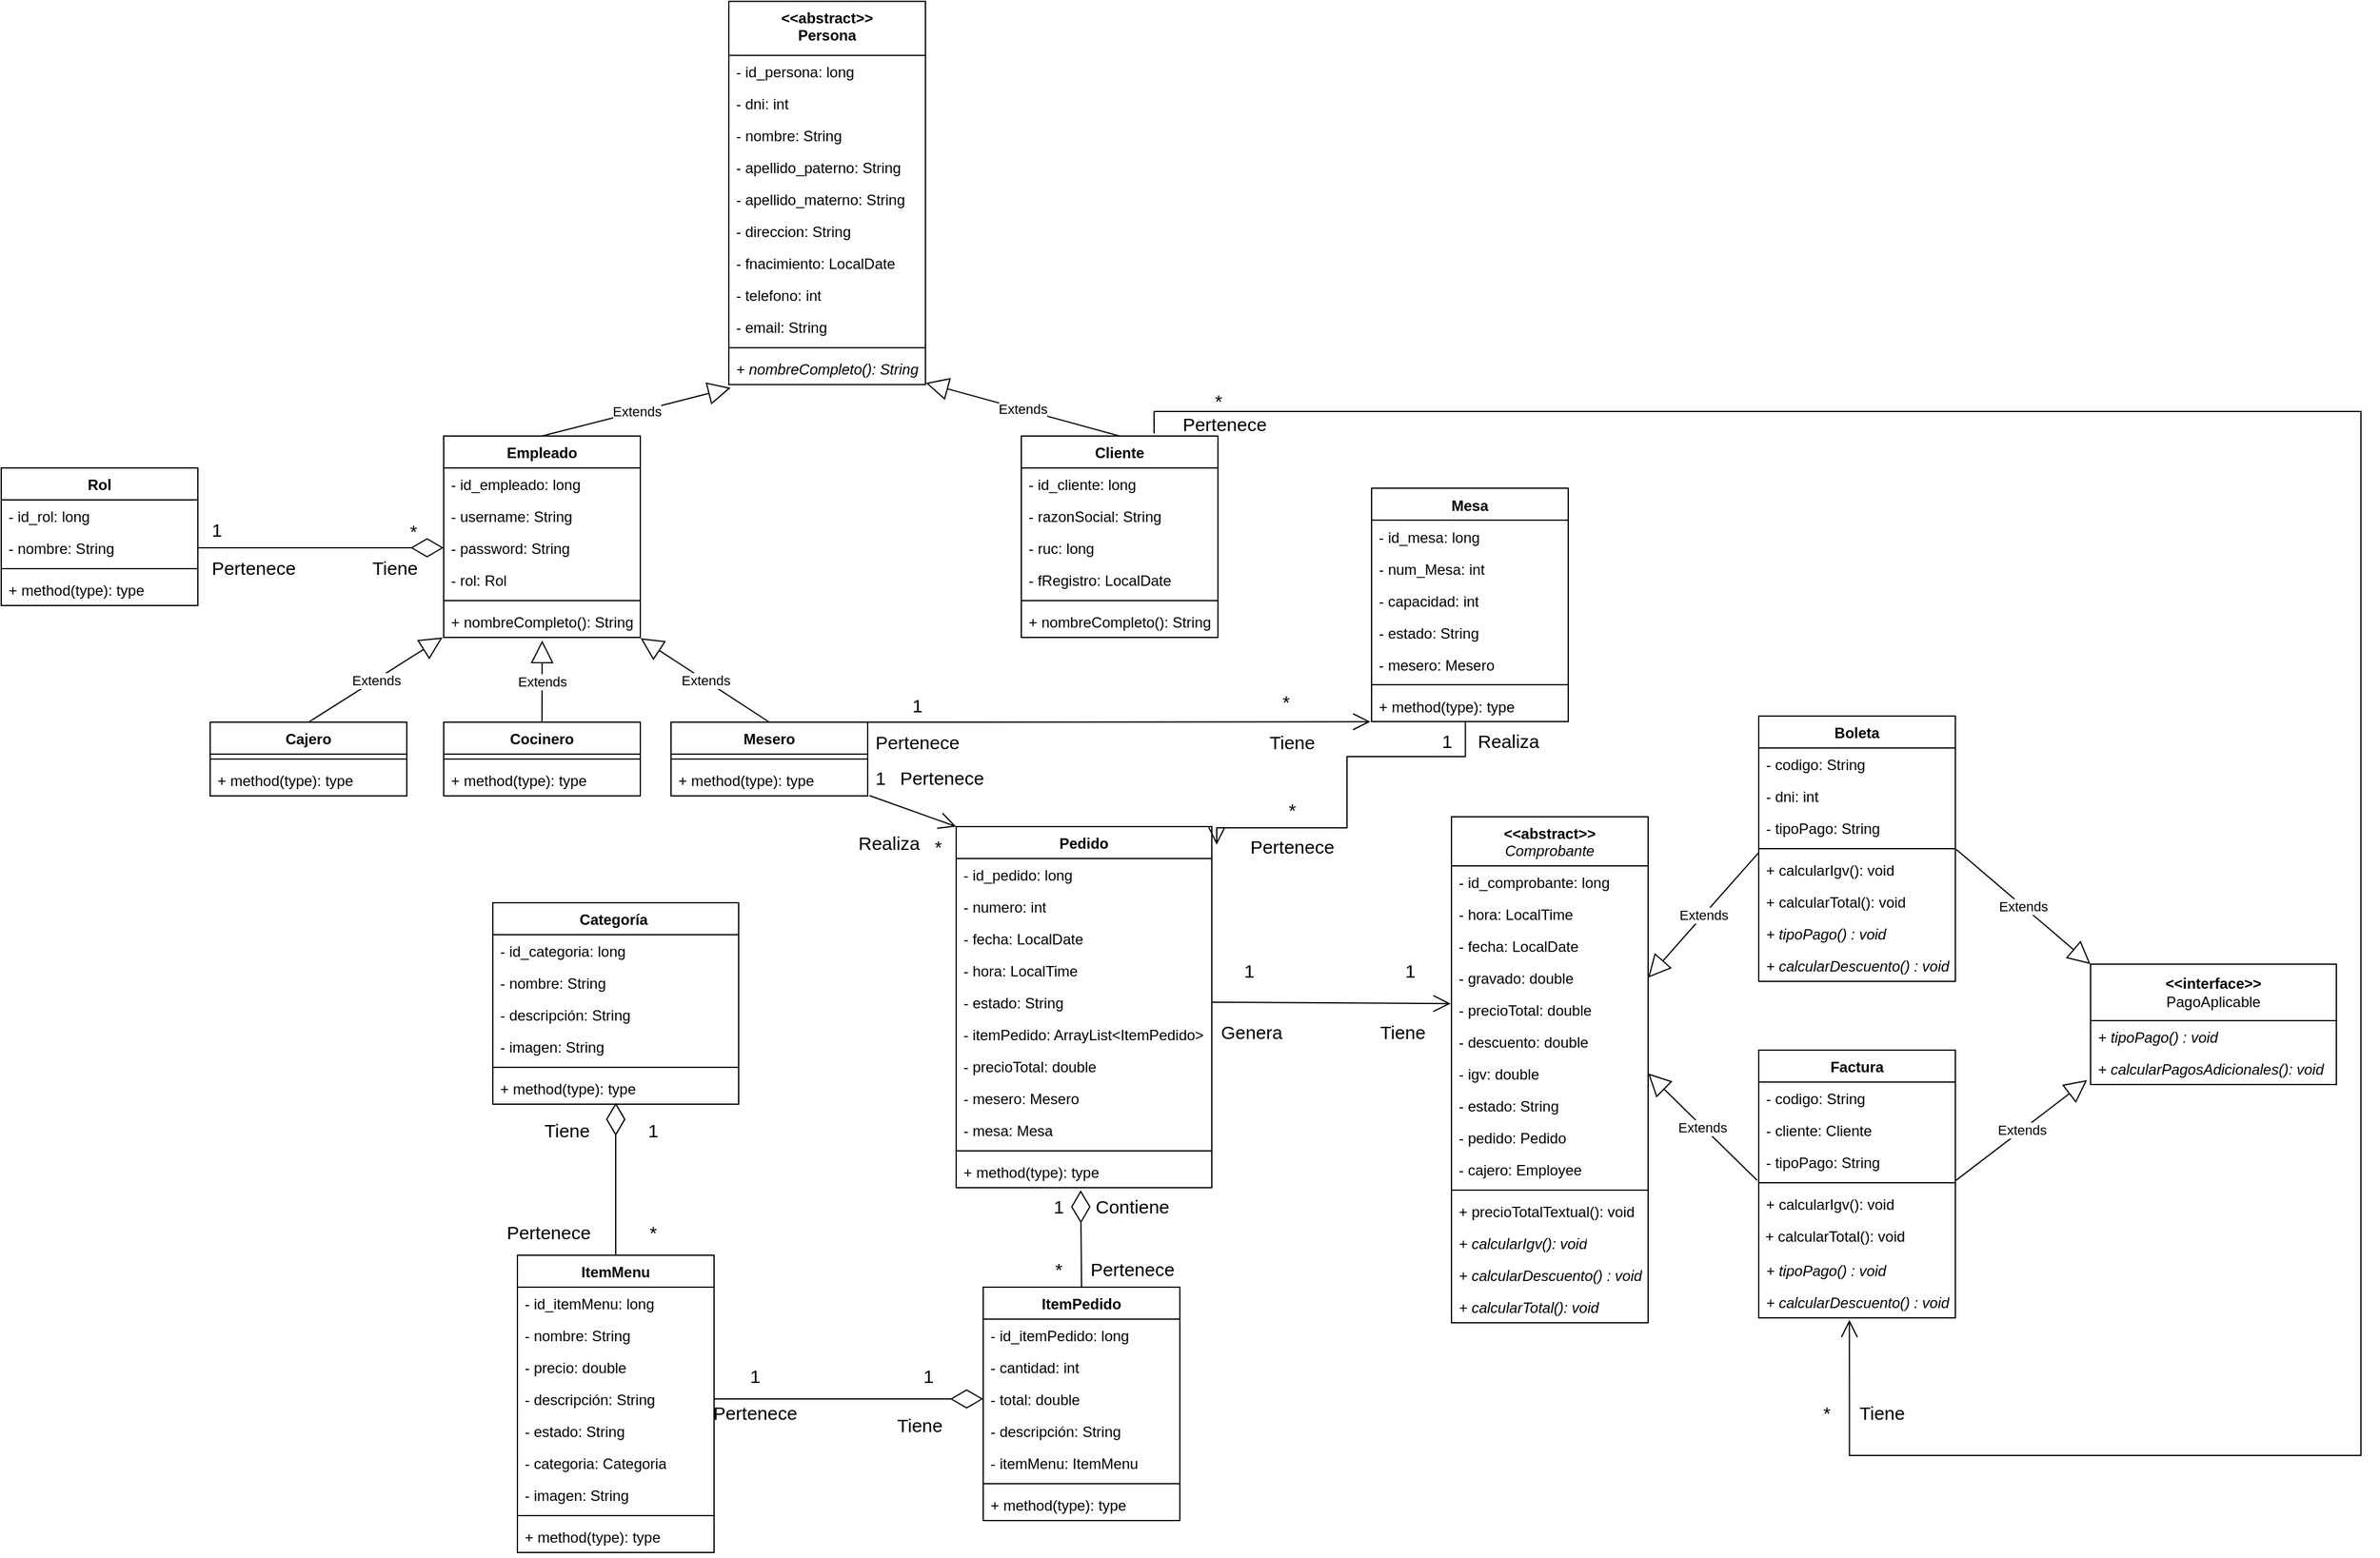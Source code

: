 <mxfile version="24.7.16">
  <diagram name="Página-1" id="WCnMgOE7KUm1dGn3Zfiw">
    <mxGraphModel dx="-2035" dy="-574" grid="1" gridSize="10" guides="1" tooltips="1" connect="1" arrows="1" fold="1" page="1" pageScale="1" pageWidth="827" pageHeight="1169" math="0" shadow="0">
      <root>
        <mxCell id="0" />
        <mxCell id="1" parent="0" />
        <mxCell id="qxjs8HYVO15DPtjFR_uL-2" value="Mesa" style="swimlane;fontStyle=1;align=center;verticalAlign=top;childLayout=stackLayout;horizontal=1;startSize=26;horizontalStack=0;resizeParent=1;resizeParentMax=0;resizeLast=0;collapsible=1;marginBottom=0;whiteSpace=wrap;html=1;" parent="1" vertex="1">
          <mxGeometry x="5095" y="2642.5" width="160" height="190" as="geometry" />
        </mxCell>
        <mxCell id="BECg5I7x5I3lN43DVKFE-36" value="- id_mesa: long" style="text;strokeColor=none;fillColor=none;align=left;verticalAlign=top;spacingLeft=4;spacingRight=4;overflow=hidden;rotatable=0;points=[[0,0.5],[1,0.5]];portConstraint=eastwest;whiteSpace=wrap;html=1;" parent="qxjs8HYVO15DPtjFR_uL-2" vertex="1">
          <mxGeometry y="26" width="160" height="26" as="geometry" />
        </mxCell>
        <mxCell id="qxjs8HYVO15DPtjFR_uL-3" value="- num_Mesa: int" style="text;strokeColor=none;fillColor=none;align=left;verticalAlign=top;spacingLeft=4;spacingRight=4;overflow=hidden;rotatable=0;points=[[0,0.5],[1,0.5]];portConstraint=eastwest;whiteSpace=wrap;html=1;" parent="qxjs8HYVO15DPtjFR_uL-2" vertex="1">
          <mxGeometry y="52" width="160" height="26" as="geometry" />
        </mxCell>
        <mxCell id="qxjs8HYVO15DPtjFR_uL-4" value="- capacidad: int" style="text;strokeColor=none;fillColor=none;align=left;verticalAlign=top;spacingLeft=4;spacingRight=4;overflow=hidden;rotatable=0;points=[[0,0.5],[1,0.5]];portConstraint=eastwest;whiteSpace=wrap;html=1;" parent="qxjs8HYVO15DPtjFR_uL-2" vertex="1">
          <mxGeometry y="78" width="160" height="26" as="geometry" />
        </mxCell>
        <mxCell id="qxjs8HYVO15DPtjFR_uL-5" value="- estado: String" style="text;strokeColor=none;fillColor=none;align=left;verticalAlign=top;spacingLeft=4;spacingRight=4;overflow=hidden;rotatable=0;points=[[0,0.5],[1,0.5]];portConstraint=eastwest;whiteSpace=wrap;html=1;" parent="qxjs8HYVO15DPtjFR_uL-2" vertex="1">
          <mxGeometry y="104" width="160" height="26" as="geometry" />
        </mxCell>
        <mxCell id="6oVuKmF7WkEqG7VNtMI_-22" value="- mesero: Mesero" style="text;strokeColor=none;fillColor=none;align=left;verticalAlign=top;spacingLeft=4;spacingRight=4;overflow=hidden;rotatable=0;points=[[0,0.5],[1,0.5]];portConstraint=eastwest;whiteSpace=wrap;html=1;" parent="qxjs8HYVO15DPtjFR_uL-2" vertex="1">
          <mxGeometry y="130" width="160" height="26" as="geometry" />
        </mxCell>
        <mxCell id="qxjs8HYVO15DPtjFR_uL-6" value="" style="line;strokeWidth=1;fillColor=none;align=left;verticalAlign=middle;spacingTop=-1;spacingLeft=3;spacingRight=3;rotatable=0;labelPosition=right;points=[];portConstraint=eastwest;strokeColor=inherit;" parent="qxjs8HYVO15DPtjFR_uL-2" vertex="1">
          <mxGeometry y="156" width="160" height="8" as="geometry" />
        </mxCell>
        <mxCell id="qxjs8HYVO15DPtjFR_uL-7" value="+ method(type): type" style="text;strokeColor=none;fillColor=none;align=left;verticalAlign=top;spacingLeft=4;spacingRight=4;overflow=hidden;rotatable=0;points=[[0,0.5],[1,0.5]];portConstraint=eastwest;whiteSpace=wrap;html=1;" parent="qxjs8HYVO15DPtjFR_uL-2" vertex="1">
          <mxGeometry y="164" width="160" height="26" as="geometry" />
        </mxCell>
        <mxCell id="qxjs8HYVO15DPtjFR_uL-8" value="Cliente" style="swimlane;fontStyle=1;align=center;verticalAlign=top;childLayout=stackLayout;horizontal=1;startSize=26;horizontalStack=0;resizeParent=1;resizeParentMax=0;resizeLast=0;collapsible=1;marginBottom=0;whiteSpace=wrap;html=1;" parent="1" vertex="1">
          <mxGeometry x="4810" y="2600" width="160" height="164" as="geometry" />
        </mxCell>
        <mxCell id="BECg5I7x5I3lN43DVKFE-35" value="- id_cliente: long" style="text;strokeColor=none;fillColor=none;align=left;verticalAlign=top;spacingLeft=4;spacingRight=4;overflow=hidden;rotatable=0;points=[[0,0.5],[1,0.5]];portConstraint=eastwest;whiteSpace=wrap;html=1;" parent="qxjs8HYVO15DPtjFR_uL-8" vertex="1">
          <mxGeometry y="26" width="160" height="26" as="geometry" />
        </mxCell>
        <mxCell id="xuvp8cr2MXmTD5-nT6aZ-24" value="- razonSocial: String" style="text;strokeColor=none;fillColor=none;align=left;verticalAlign=top;spacingLeft=4;spacingRight=4;overflow=hidden;rotatable=0;points=[[0,0.5],[1,0.5]];portConstraint=eastwest;whiteSpace=wrap;html=1;" vertex="1" parent="qxjs8HYVO15DPtjFR_uL-8">
          <mxGeometry y="52" width="160" height="26" as="geometry" />
        </mxCell>
        <mxCell id="qxjs8HYVO15DPtjFR_uL-10" value="- ruc: long" style="text;strokeColor=none;fillColor=none;align=left;verticalAlign=top;spacingLeft=4;spacingRight=4;overflow=hidden;rotatable=0;points=[[0,0.5],[1,0.5]];portConstraint=eastwest;whiteSpace=wrap;html=1;" parent="qxjs8HYVO15DPtjFR_uL-8" vertex="1">
          <mxGeometry y="78" width="160" height="26" as="geometry" />
        </mxCell>
        <mxCell id="6oVuKmF7WkEqG7VNtMI_-1" value="- fRegistro: LocalDate" style="text;strokeColor=none;fillColor=none;align=left;verticalAlign=top;spacingLeft=4;spacingRight=4;overflow=hidden;rotatable=0;points=[[0,0.5],[1,0.5]];portConstraint=eastwest;whiteSpace=wrap;html=1;" parent="qxjs8HYVO15DPtjFR_uL-8" vertex="1">
          <mxGeometry y="104" width="160" height="26" as="geometry" />
        </mxCell>
        <mxCell id="qxjs8HYVO15DPtjFR_uL-11" value="" style="line;strokeWidth=1;fillColor=none;align=left;verticalAlign=middle;spacingTop=-1;spacingLeft=3;spacingRight=3;rotatable=0;labelPosition=right;points=[];portConstraint=eastwest;strokeColor=inherit;" parent="qxjs8HYVO15DPtjFR_uL-8" vertex="1">
          <mxGeometry y="130" width="160" height="8" as="geometry" />
        </mxCell>
        <mxCell id="qxjs8HYVO15DPtjFR_uL-12" value="+&amp;nbsp;nombreCompleto(): String" style="text;strokeColor=none;fillColor=none;align=left;verticalAlign=top;spacingLeft=4;spacingRight=4;overflow=hidden;rotatable=0;points=[[0,0.5],[1,0.5]];portConstraint=eastwest;whiteSpace=wrap;html=1;" parent="qxjs8HYVO15DPtjFR_uL-8" vertex="1">
          <mxGeometry y="138" width="160" height="26" as="geometry" />
        </mxCell>
        <mxCell id="qxjs8HYVO15DPtjFR_uL-13" value="&amp;lt;&amp;lt;abstract&amp;gt;&amp;gt;&lt;div&gt;Persona&lt;/div&gt;" style="swimlane;fontStyle=1;align=center;verticalAlign=top;childLayout=stackLayout;horizontal=1;startSize=44;horizontalStack=0;resizeParent=1;resizeParentMax=0;resizeLast=0;collapsible=1;marginBottom=0;whiteSpace=wrap;html=1;" parent="1" vertex="1">
          <mxGeometry x="4572" y="2246.11" width="160" height="312" as="geometry" />
        </mxCell>
        <mxCell id="BECg5I7x5I3lN43DVKFE-33" value="- id_persona: long" style="text;strokeColor=none;fillColor=none;align=left;verticalAlign=top;spacingLeft=4;spacingRight=4;overflow=hidden;rotatable=0;points=[[0,0.5],[1,0.5]];portConstraint=eastwest;whiteSpace=wrap;html=1;" parent="qxjs8HYVO15DPtjFR_uL-13" vertex="1">
          <mxGeometry y="44" width="160" height="26" as="geometry" />
        </mxCell>
        <mxCell id="qxjs8HYVO15DPtjFR_uL-14" value="- dni: int" style="text;strokeColor=none;fillColor=none;align=left;verticalAlign=top;spacingLeft=4;spacingRight=4;overflow=hidden;rotatable=0;points=[[0,0.5],[1,0.5]];portConstraint=eastwest;whiteSpace=wrap;html=1;" parent="qxjs8HYVO15DPtjFR_uL-13" vertex="1">
          <mxGeometry y="70" width="160" height="26" as="geometry" />
        </mxCell>
        <mxCell id="qxjs8HYVO15DPtjFR_uL-15" value="- nombre: String" style="text;strokeColor=none;fillColor=none;align=left;verticalAlign=top;spacingLeft=4;spacingRight=4;overflow=hidden;rotatable=0;points=[[0,0.5],[1,0.5]];portConstraint=eastwest;whiteSpace=wrap;html=1;" parent="qxjs8HYVO15DPtjFR_uL-13" vertex="1">
          <mxGeometry y="96" width="160" height="26" as="geometry" />
        </mxCell>
        <mxCell id="qxjs8HYVO15DPtjFR_uL-16" value="- apellido_paterno: String" style="text;strokeColor=none;fillColor=none;align=left;verticalAlign=top;spacingLeft=4;spacingRight=4;overflow=hidden;rotatable=0;points=[[0,0.5],[1,0.5]];portConstraint=eastwest;whiteSpace=wrap;html=1;" parent="qxjs8HYVO15DPtjFR_uL-13" vertex="1">
          <mxGeometry y="122" width="160" height="26" as="geometry" />
        </mxCell>
        <mxCell id="qxjs8HYVO15DPtjFR_uL-17" value="- apellido_materno: String" style="text;strokeColor=none;fillColor=none;align=left;verticalAlign=top;spacingLeft=4;spacingRight=4;overflow=hidden;rotatable=0;points=[[0,0.5],[1,0.5]];portConstraint=eastwest;whiteSpace=wrap;html=1;" parent="qxjs8HYVO15DPtjFR_uL-13" vertex="1">
          <mxGeometry y="148" width="160" height="26" as="geometry" />
        </mxCell>
        <mxCell id="qxjs8HYVO15DPtjFR_uL-18" value="- direccion: String" style="text;strokeColor=none;fillColor=none;align=left;verticalAlign=top;spacingLeft=4;spacingRight=4;overflow=hidden;rotatable=0;points=[[0,0.5],[1,0.5]];portConstraint=eastwest;whiteSpace=wrap;html=1;" parent="qxjs8HYVO15DPtjFR_uL-13" vertex="1">
          <mxGeometry y="174" width="160" height="26" as="geometry" />
        </mxCell>
        <mxCell id="qxjs8HYVO15DPtjFR_uL-9" value="- fnacimiento: LocalDate" style="text;strokeColor=none;fillColor=none;align=left;verticalAlign=top;spacingLeft=4;spacingRight=4;overflow=hidden;rotatable=0;points=[[0,0.5],[1,0.5]];portConstraint=eastwest;whiteSpace=wrap;html=1;" parent="qxjs8HYVO15DPtjFR_uL-13" vertex="1">
          <mxGeometry y="200" width="160" height="26" as="geometry" />
        </mxCell>
        <mxCell id="qxjs8HYVO15DPtjFR_uL-19" value="- telefono: int" style="text;strokeColor=none;fillColor=none;align=left;verticalAlign=top;spacingLeft=4;spacingRight=4;overflow=hidden;rotatable=0;points=[[0,0.5],[1,0.5]];portConstraint=eastwest;whiteSpace=wrap;html=1;" parent="qxjs8HYVO15DPtjFR_uL-13" vertex="1">
          <mxGeometry y="226" width="160" height="26" as="geometry" />
        </mxCell>
        <mxCell id="qxjs8HYVO15DPtjFR_uL-20" value="- email: String" style="text;strokeColor=none;fillColor=none;align=left;verticalAlign=top;spacingLeft=4;spacingRight=4;overflow=hidden;rotatable=0;points=[[0,0.5],[1,0.5]];portConstraint=eastwest;whiteSpace=wrap;html=1;" parent="qxjs8HYVO15DPtjFR_uL-13" vertex="1">
          <mxGeometry y="252" width="160" height="26" as="geometry" />
        </mxCell>
        <mxCell id="qxjs8HYVO15DPtjFR_uL-21" value="" style="line;strokeWidth=1;fillColor=none;align=left;verticalAlign=middle;spacingTop=-1;spacingLeft=3;spacingRight=3;rotatable=0;labelPosition=right;points=[];portConstraint=eastwest;strokeColor=inherit;" parent="qxjs8HYVO15DPtjFR_uL-13" vertex="1">
          <mxGeometry y="278" width="160" height="8" as="geometry" />
        </mxCell>
        <mxCell id="qxjs8HYVO15DPtjFR_uL-22" value="&lt;i&gt;+ nombreCompleto(): String&lt;/i&gt;" style="text;strokeColor=none;fillColor=none;align=left;verticalAlign=top;spacingLeft=4;spacingRight=4;overflow=hidden;rotatable=0;points=[[0,0.5],[1,0.5]];portConstraint=eastwest;whiteSpace=wrap;html=1;" parent="qxjs8HYVO15DPtjFR_uL-13" vertex="1">
          <mxGeometry y="286" width="160" height="26" as="geometry" />
        </mxCell>
        <mxCell id="qxjs8HYVO15DPtjFR_uL-23" value="Empleado" style="swimlane;fontStyle=1;align=center;verticalAlign=top;childLayout=stackLayout;horizontal=1;startSize=26;horizontalStack=0;resizeParent=1;resizeParentMax=0;resizeLast=0;collapsible=1;marginBottom=0;whiteSpace=wrap;html=1;" parent="1" vertex="1">
          <mxGeometry x="4340" y="2600" width="160" height="164" as="geometry" />
        </mxCell>
        <mxCell id="BECg5I7x5I3lN43DVKFE-34" value="- id_empleado: long" style="text;strokeColor=none;fillColor=none;align=left;verticalAlign=top;spacingLeft=4;spacingRight=4;overflow=hidden;rotatable=0;points=[[0,0.5],[1,0.5]];portConstraint=eastwest;whiteSpace=wrap;html=1;" parent="qxjs8HYVO15DPtjFR_uL-23" vertex="1">
          <mxGeometry y="26" width="160" height="26" as="geometry" />
        </mxCell>
        <mxCell id="qxjs8HYVO15DPtjFR_uL-24" value="- username: String" style="text;strokeColor=none;fillColor=none;align=left;verticalAlign=top;spacingLeft=4;spacingRight=4;overflow=hidden;rotatable=0;points=[[0,0.5],[1,0.5]];portConstraint=eastwest;whiteSpace=wrap;html=1;" parent="qxjs8HYVO15DPtjFR_uL-23" vertex="1">
          <mxGeometry y="52" width="160" height="26" as="geometry" />
        </mxCell>
        <mxCell id="qxjs8HYVO15DPtjFR_uL-25" value="- password: String" style="text;strokeColor=none;fillColor=none;align=left;verticalAlign=top;spacingLeft=4;spacingRight=4;overflow=hidden;rotatable=0;points=[[0,0.5],[1,0.5]];portConstraint=eastwest;whiteSpace=wrap;html=1;" parent="qxjs8HYVO15DPtjFR_uL-23" vertex="1">
          <mxGeometry y="78" width="160" height="26" as="geometry" />
        </mxCell>
        <mxCell id="qxjs8HYVO15DPtjFR_uL-26" value="- rol: Rol" style="text;strokeColor=none;fillColor=none;align=left;verticalAlign=top;spacingLeft=4;spacingRight=4;overflow=hidden;rotatable=0;points=[[0,0.5],[1,0.5]];portConstraint=eastwest;whiteSpace=wrap;html=1;" parent="qxjs8HYVO15DPtjFR_uL-23" vertex="1">
          <mxGeometry y="104" width="160" height="26" as="geometry" />
        </mxCell>
        <mxCell id="qxjs8HYVO15DPtjFR_uL-27" value="" style="line;strokeWidth=1;fillColor=none;align=left;verticalAlign=middle;spacingTop=-1;spacingLeft=3;spacingRight=3;rotatable=0;labelPosition=right;points=[];portConstraint=eastwest;strokeColor=inherit;" parent="qxjs8HYVO15DPtjFR_uL-23" vertex="1">
          <mxGeometry y="130" width="160" height="8" as="geometry" />
        </mxCell>
        <mxCell id="qxjs8HYVO15DPtjFR_uL-28" value="+&amp;nbsp;nombreCompleto(): String" style="text;strokeColor=none;fillColor=none;align=left;verticalAlign=top;spacingLeft=4;spacingRight=4;overflow=hidden;rotatable=0;points=[[0,0.5],[1,0.5]];portConstraint=eastwest;whiteSpace=wrap;html=1;" parent="qxjs8HYVO15DPtjFR_uL-23" vertex="1">
          <mxGeometry y="138" width="160" height="26" as="geometry" />
        </mxCell>
        <mxCell id="qxjs8HYVO15DPtjFR_uL-29" value="Extends" style="endArrow=block;endSize=16;endFill=0;html=1;rounded=0;exitX=0.5;exitY=0;exitDx=0;exitDy=0;entryX=0.009;entryY=1.103;entryDx=0;entryDy=0;entryPerimeter=0;" parent="1" source="qxjs8HYVO15DPtjFR_uL-23" target="qxjs8HYVO15DPtjFR_uL-22" edge="1">
          <mxGeometry width="160" relative="1" as="geometry">
            <mxPoint x="4330" y="2578.42" as="sourcePoint" />
            <mxPoint x="4508.88" y="2580.004" as="targetPoint" />
          </mxGeometry>
        </mxCell>
        <mxCell id="qxjs8HYVO15DPtjFR_uL-30" value="Extends" style="endArrow=block;endSize=16;endFill=0;html=1;rounded=0;exitX=0.5;exitY=0;exitDx=0;exitDy=0;entryX=1.002;entryY=0.949;entryDx=0;entryDy=0;entryPerimeter=0;" parent="1" source="qxjs8HYVO15DPtjFR_uL-8" target="qxjs8HYVO15DPtjFR_uL-22" edge="1">
          <mxGeometry width="160" relative="1" as="geometry">
            <mxPoint x="5205.0" y="3385.38" as="sourcePoint" />
            <mxPoint x="4925" y="2846.63" as="targetPoint" />
          </mxGeometry>
        </mxCell>
        <mxCell id="qxjs8HYVO15DPtjFR_uL-31" value="Rol" style="swimlane;fontStyle=1;align=center;verticalAlign=top;childLayout=stackLayout;horizontal=1;startSize=26;horizontalStack=0;resizeParent=1;resizeParentMax=0;resizeLast=0;collapsible=1;marginBottom=0;whiteSpace=wrap;html=1;" parent="1" vertex="1">
          <mxGeometry x="3980" y="2626" width="160" height="112" as="geometry" />
        </mxCell>
        <mxCell id="BECg5I7x5I3lN43DVKFE-37" value="- id_rol: long" style="text;strokeColor=none;fillColor=none;align=left;verticalAlign=top;spacingLeft=4;spacingRight=4;overflow=hidden;rotatable=0;points=[[0,0.5],[1,0.5]];portConstraint=eastwest;whiteSpace=wrap;html=1;" parent="qxjs8HYVO15DPtjFR_uL-31" vertex="1">
          <mxGeometry y="26" width="160" height="26" as="geometry" />
        </mxCell>
        <mxCell id="qxjs8HYVO15DPtjFR_uL-32" value="- nombre: String" style="text;strokeColor=none;fillColor=none;align=left;verticalAlign=top;spacingLeft=4;spacingRight=4;overflow=hidden;rotatable=0;points=[[0,0.5],[1,0.5]];portConstraint=eastwest;whiteSpace=wrap;html=1;" parent="qxjs8HYVO15DPtjFR_uL-31" vertex="1">
          <mxGeometry y="52" width="160" height="26" as="geometry" />
        </mxCell>
        <mxCell id="qxjs8HYVO15DPtjFR_uL-33" value="" style="line;strokeWidth=1;fillColor=none;align=left;verticalAlign=middle;spacingTop=-1;spacingLeft=3;spacingRight=3;rotatable=0;labelPosition=right;points=[];portConstraint=eastwest;strokeColor=inherit;" parent="qxjs8HYVO15DPtjFR_uL-31" vertex="1">
          <mxGeometry y="78" width="160" height="8" as="geometry" />
        </mxCell>
        <mxCell id="qxjs8HYVO15DPtjFR_uL-34" value="+ method(type): type" style="text;strokeColor=none;fillColor=none;align=left;verticalAlign=top;spacingLeft=4;spacingRight=4;overflow=hidden;rotatable=0;points=[[0,0.5],[1,0.5]];portConstraint=eastwest;whiteSpace=wrap;html=1;" parent="qxjs8HYVO15DPtjFR_uL-31" vertex="1">
          <mxGeometry y="86" width="160" height="26" as="geometry" />
        </mxCell>
        <mxCell id="qxjs8HYVO15DPtjFR_uL-35" value="" style="endArrow=diamondThin;endFill=0;endSize=24;html=1;rounded=0;entryX=0;entryY=0.5;entryDx=0;entryDy=0;exitX=1;exitY=0.5;exitDx=0;exitDy=0;" parent="1" source="qxjs8HYVO15DPtjFR_uL-32" target="qxjs8HYVO15DPtjFR_uL-25" edge="1">
          <mxGeometry width="160" relative="1" as="geometry">
            <mxPoint x="4160" y="2550.42" as="sourcePoint" />
            <mxPoint x="4320" y="2550.42" as="targetPoint" />
          </mxGeometry>
        </mxCell>
        <mxCell id="qxjs8HYVO15DPtjFR_uL-36" value="Categoría&amp;nbsp;" style="swimlane;fontStyle=1;align=center;verticalAlign=top;childLayout=stackLayout;horizontal=1;startSize=26;horizontalStack=0;resizeParent=1;resizeParentMax=0;resizeLast=0;collapsible=1;marginBottom=0;whiteSpace=wrap;html=1;" parent="1" vertex="1">
          <mxGeometry x="4380" y="2980" width="200" height="164" as="geometry" />
        </mxCell>
        <mxCell id="BECg5I7x5I3lN43DVKFE-38" value="- id_categoria: long" style="text;strokeColor=none;fillColor=none;align=left;verticalAlign=top;spacingLeft=4;spacingRight=4;overflow=hidden;rotatable=0;points=[[0,0.5],[1,0.5]];portConstraint=eastwest;whiteSpace=wrap;html=1;" parent="qxjs8HYVO15DPtjFR_uL-36" vertex="1">
          <mxGeometry y="26" width="200" height="26" as="geometry" />
        </mxCell>
        <mxCell id="qxjs8HYVO15DPtjFR_uL-37" value="- nombre: String" style="text;strokeColor=none;fillColor=none;align=left;verticalAlign=top;spacingLeft=4;spacingRight=4;overflow=hidden;rotatable=0;points=[[0,0.5],[1,0.5]];portConstraint=eastwest;whiteSpace=wrap;html=1;" parent="qxjs8HYVO15DPtjFR_uL-36" vertex="1">
          <mxGeometry y="52" width="200" height="26" as="geometry" />
        </mxCell>
        <mxCell id="qxjs8HYVO15DPtjFR_uL-38" value="- descripción: String" style="text;strokeColor=none;fillColor=none;align=left;verticalAlign=top;spacingLeft=4;spacingRight=4;overflow=hidden;rotatable=0;points=[[0,0.5],[1,0.5]];portConstraint=eastwest;whiteSpace=wrap;html=1;" parent="qxjs8HYVO15DPtjFR_uL-36" vertex="1">
          <mxGeometry y="78" width="200" height="26" as="geometry" />
        </mxCell>
        <mxCell id="qxjs8HYVO15DPtjFR_uL-39" value="- imagen: String" style="text;strokeColor=none;fillColor=none;align=left;verticalAlign=top;spacingLeft=4;spacingRight=4;overflow=hidden;rotatable=0;points=[[0,0.5],[1,0.5]];portConstraint=eastwest;whiteSpace=wrap;html=1;" parent="qxjs8HYVO15DPtjFR_uL-36" vertex="1">
          <mxGeometry y="104" width="200" height="26" as="geometry" />
        </mxCell>
        <mxCell id="qxjs8HYVO15DPtjFR_uL-41" value="" style="line;strokeWidth=1;fillColor=none;align=left;verticalAlign=middle;spacingTop=-1;spacingLeft=3;spacingRight=3;rotatable=0;labelPosition=right;points=[];portConstraint=eastwest;strokeColor=inherit;" parent="qxjs8HYVO15DPtjFR_uL-36" vertex="1">
          <mxGeometry y="130" width="200" height="8" as="geometry" />
        </mxCell>
        <mxCell id="qxjs8HYVO15DPtjFR_uL-42" value="+ method(type): type" style="text;strokeColor=none;fillColor=none;align=left;verticalAlign=top;spacingLeft=4;spacingRight=4;overflow=hidden;rotatable=0;points=[[0,0.5],[1,0.5]];portConstraint=eastwest;whiteSpace=wrap;html=1;" parent="qxjs8HYVO15DPtjFR_uL-36" vertex="1">
          <mxGeometry y="138" width="200" height="26" as="geometry" />
        </mxCell>
        <mxCell id="qxjs8HYVO15DPtjFR_uL-43" value="ItemMenu" style="swimlane;fontStyle=1;align=center;verticalAlign=top;childLayout=stackLayout;horizontal=1;startSize=26;horizontalStack=0;resizeParent=1;resizeParentMax=0;resizeLast=0;collapsible=1;marginBottom=0;whiteSpace=wrap;html=1;" parent="1" vertex="1">
          <mxGeometry x="4400" y="3267" width="160" height="242" as="geometry" />
        </mxCell>
        <mxCell id="BECg5I7x5I3lN43DVKFE-39" value="- id_itemMenu: long" style="text;strokeColor=none;fillColor=none;align=left;verticalAlign=top;spacingLeft=4;spacingRight=4;overflow=hidden;rotatable=0;points=[[0,0.5],[1,0.5]];portConstraint=eastwest;whiteSpace=wrap;html=1;" parent="qxjs8HYVO15DPtjFR_uL-43" vertex="1">
          <mxGeometry y="26" width="160" height="26" as="geometry" />
        </mxCell>
        <mxCell id="qxjs8HYVO15DPtjFR_uL-44" value="- nombre: String" style="text;strokeColor=none;fillColor=none;align=left;verticalAlign=top;spacingLeft=4;spacingRight=4;overflow=hidden;rotatable=0;points=[[0,0.5],[1,0.5]];portConstraint=eastwest;whiteSpace=wrap;html=1;" parent="qxjs8HYVO15DPtjFR_uL-43" vertex="1">
          <mxGeometry y="52" width="160" height="26" as="geometry" />
        </mxCell>
        <mxCell id="qxjs8HYVO15DPtjFR_uL-45" value="- precio: double" style="text;strokeColor=none;fillColor=none;align=left;verticalAlign=top;spacingLeft=4;spacingRight=4;overflow=hidden;rotatable=0;points=[[0,0.5],[1,0.5]];portConstraint=eastwest;whiteSpace=wrap;html=1;" parent="qxjs8HYVO15DPtjFR_uL-43" vertex="1">
          <mxGeometry y="78" width="160" height="26" as="geometry" />
        </mxCell>
        <mxCell id="qxjs8HYVO15DPtjFR_uL-46" value="- descripción: String" style="text;strokeColor=none;fillColor=none;align=left;verticalAlign=top;spacingLeft=4;spacingRight=4;overflow=hidden;rotatable=0;points=[[0,0.5],[1,0.5]];portConstraint=eastwest;whiteSpace=wrap;html=1;" parent="qxjs8HYVO15DPtjFR_uL-43" vertex="1">
          <mxGeometry y="104" width="160" height="26" as="geometry" />
        </mxCell>
        <mxCell id="K_Ksfu4VO-yajQxjg92I-1" value="- estado: String" style="text;strokeColor=none;fillColor=none;align=left;verticalAlign=top;spacingLeft=4;spacingRight=4;overflow=hidden;rotatable=0;points=[[0,0.5],[1,0.5]];portConstraint=eastwest;whiteSpace=wrap;html=1;" parent="qxjs8HYVO15DPtjFR_uL-43" vertex="1">
          <mxGeometry y="130" width="160" height="26" as="geometry" />
        </mxCell>
        <mxCell id="BECg5I7x5I3lN43DVKFE-1" value="- categoria: Categoria" style="text;strokeColor=none;fillColor=none;align=left;verticalAlign=top;spacingLeft=4;spacingRight=4;overflow=hidden;rotatable=0;points=[[0,0.5],[1,0.5]];portConstraint=eastwest;whiteSpace=wrap;html=1;" parent="qxjs8HYVO15DPtjFR_uL-43" vertex="1">
          <mxGeometry y="156" width="160" height="26" as="geometry" />
        </mxCell>
        <mxCell id="qxjs8HYVO15DPtjFR_uL-47" value="- imagen: String" style="text;strokeColor=none;fillColor=none;align=left;verticalAlign=top;spacingLeft=4;spacingRight=4;overflow=hidden;rotatable=0;points=[[0,0.5],[1,0.5]];portConstraint=eastwest;whiteSpace=wrap;html=1;" parent="qxjs8HYVO15DPtjFR_uL-43" vertex="1">
          <mxGeometry y="182" width="160" height="26" as="geometry" />
        </mxCell>
        <mxCell id="qxjs8HYVO15DPtjFR_uL-48" value="" style="line;strokeWidth=1;fillColor=none;align=left;verticalAlign=middle;spacingTop=-1;spacingLeft=3;spacingRight=3;rotatable=0;labelPosition=right;points=[];portConstraint=eastwest;strokeColor=inherit;" parent="qxjs8HYVO15DPtjFR_uL-43" vertex="1">
          <mxGeometry y="208" width="160" height="8" as="geometry" />
        </mxCell>
        <mxCell id="qxjs8HYVO15DPtjFR_uL-49" value="+ method(type): type" style="text;strokeColor=none;fillColor=none;align=left;verticalAlign=top;spacingLeft=4;spacingRight=4;overflow=hidden;rotatable=0;points=[[0,0.5],[1,0.5]];portConstraint=eastwest;whiteSpace=wrap;html=1;" parent="qxjs8HYVO15DPtjFR_uL-43" vertex="1">
          <mxGeometry y="216" width="160" height="26" as="geometry" />
        </mxCell>
        <mxCell id="qxjs8HYVO15DPtjFR_uL-50" value="" style="endArrow=diamondThin;endFill=0;endSize=24;html=1;rounded=0;exitX=0.5;exitY=0;exitDx=0;exitDy=0;entryX=0.5;entryY=0.955;entryDx=0;entryDy=0;entryPerimeter=0;" parent="1" source="qxjs8HYVO15DPtjFR_uL-43" target="qxjs8HYVO15DPtjFR_uL-42" edge="1">
          <mxGeometry width="160" relative="1" as="geometry">
            <mxPoint x="5275" y="3074" as="sourcePoint" />
            <mxPoint x="4480" y="3144" as="targetPoint" />
          </mxGeometry>
        </mxCell>
        <mxCell id="qxjs8HYVO15DPtjFR_uL-51" value="ItemPedido" style="swimlane;fontStyle=1;align=center;verticalAlign=top;childLayout=stackLayout;horizontal=1;startSize=26;horizontalStack=0;resizeParent=1;resizeParentMax=0;resizeLast=0;collapsible=1;marginBottom=0;whiteSpace=wrap;html=1;" parent="1" vertex="1">
          <mxGeometry x="4779" y="3293" width="160" height="190" as="geometry" />
        </mxCell>
        <mxCell id="BECg5I7x5I3lN43DVKFE-40" value="- id_itemPedido: long" style="text;strokeColor=none;fillColor=none;align=left;verticalAlign=top;spacingLeft=4;spacingRight=4;overflow=hidden;rotatable=0;points=[[0,0.5],[1,0.5]];portConstraint=eastwest;whiteSpace=wrap;html=1;" parent="qxjs8HYVO15DPtjFR_uL-51" vertex="1">
          <mxGeometry y="26" width="160" height="26" as="geometry" />
        </mxCell>
        <mxCell id="qxjs8HYVO15DPtjFR_uL-52" value="- cantidad: int" style="text;strokeColor=none;fillColor=none;align=left;verticalAlign=top;spacingLeft=4;spacingRight=4;overflow=hidden;rotatable=0;points=[[0,0.5],[1,0.5]];portConstraint=eastwest;whiteSpace=wrap;html=1;" parent="qxjs8HYVO15DPtjFR_uL-51" vertex="1">
          <mxGeometry y="52" width="160" height="26" as="geometry" />
        </mxCell>
        <mxCell id="qxjs8HYVO15DPtjFR_uL-53" value="- total: double" style="text;strokeColor=none;fillColor=none;align=left;verticalAlign=top;spacingLeft=4;spacingRight=4;overflow=hidden;rotatable=0;points=[[0,0.5],[1,0.5]];portConstraint=eastwest;whiteSpace=wrap;html=1;" parent="qxjs8HYVO15DPtjFR_uL-51" vertex="1">
          <mxGeometry y="78" width="160" height="26" as="geometry" />
        </mxCell>
        <mxCell id="qxjs8HYVO15DPtjFR_uL-54" value="- descripción: String" style="text;strokeColor=none;fillColor=none;align=left;verticalAlign=top;spacingLeft=4;spacingRight=4;overflow=hidden;rotatable=0;points=[[0,0.5],[1,0.5]];portConstraint=eastwest;whiteSpace=wrap;html=1;" parent="qxjs8HYVO15DPtjFR_uL-51" vertex="1">
          <mxGeometry y="104" width="160" height="26" as="geometry" />
        </mxCell>
        <mxCell id="qxjs8HYVO15DPtjFR_uL-55" value="- itemMenu: ItemMenu" style="text;strokeColor=none;fillColor=none;align=left;verticalAlign=top;spacingLeft=4;spacingRight=4;overflow=hidden;rotatable=0;points=[[0,0.5],[1,0.5]];portConstraint=eastwest;whiteSpace=wrap;html=1;" parent="qxjs8HYVO15DPtjFR_uL-51" vertex="1">
          <mxGeometry y="130" width="160" height="26" as="geometry" />
        </mxCell>
        <mxCell id="qxjs8HYVO15DPtjFR_uL-56" value="" style="line;strokeWidth=1;fillColor=none;align=left;verticalAlign=middle;spacingTop=-1;spacingLeft=3;spacingRight=3;rotatable=0;labelPosition=right;points=[];portConstraint=eastwest;strokeColor=inherit;" parent="qxjs8HYVO15DPtjFR_uL-51" vertex="1">
          <mxGeometry y="156" width="160" height="8" as="geometry" />
        </mxCell>
        <mxCell id="qxjs8HYVO15DPtjFR_uL-57" value="+ method(type): type" style="text;strokeColor=none;fillColor=none;align=left;verticalAlign=top;spacingLeft=4;spacingRight=4;overflow=hidden;rotatable=0;points=[[0,0.5],[1,0.5]];portConstraint=eastwest;whiteSpace=wrap;html=1;" parent="qxjs8HYVO15DPtjFR_uL-51" vertex="1">
          <mxGeometry y="164" width="160" height="26" as="geometry" />
        </mxCell>
        <mxCell id="qxjs8HYVO15DPtjFR_uL-58" value="" style="endArrow=diamondThin;endFill=0;endSize=24;html=1;rounded=0;entryX=0;entryY=0.5;entryDx=0;entryDy=0;exitX=1;exitY=0.5;exitDx=0;exitDy=0;" parent="1" source="qxjs8HYVO15DPtjFR_uL-46" target="qxjs8HYVO15DPtjFR_uL-53" edge="1">
          <mxGeometry width="160" relative="1" as="geometry">
            <mxPoint x="4710" y="3384" as="sourcePoint" />
            <mxPoint x="5365" y="3124" as="targetPoint" />
          </mxGeometry>
        </mxCell>
        <mxCell id="qxjs8HYVO15DPtjFR_uL-59" value="Pedido" style="swimlane;fontStyle=1;align=center;verticalAlign=top;childLayout=stackLayout;horizontal=1;startSize=26;horizontalStack=0;resizeParent=1;resizeParentMax=0;resizeLast=0;collapsible=1;marginBottom=0;whiteSpace=wrap;html=1;" parent="1" vertex="1">
          <mxGeometry x="4757" y="2918" width="208" height="294" as="geometry" />
        </mxCell>
        <mxCell id="BECg5I7x5I3lN43DVKFE-41" value="- id_pedido: long" style="text;strokeColor=none;fillColor=none;align=left;verticalAlign=top;spacingLeft=4;spacingRight=4;overflow=hidden;rotatable=0;points=[[0,0.5],[1,0.5]];portConstraint=eastwest;whiteSpace=wrap;html=1;" parent="qxjs8HYVO15DPtjFR_uL-59" vertex="1">
          <mxGeometry y="26" width="208" height="26" as="geometry" />
        </mxCell>
        <mxCell id="qxjs8HYVO15DPtjFR_uL-60" value="- numero: int" style="text;strokeColor=none;fillColor=none;align=left;verticalAlign=top;spacingLeft=4;spacingRight=4;overflow=hidden;rotatable=0;points=[[0,0.5],[1,0.5]];portConstraint=eastwest;whiteSpace=wrap;html=1;" parent="qxjs8HYVO15DPtjFR_uL-59" vertex="1">
          <mxGeometry y="52" width="208" height="26" as="geometry" />
        </mxCell>
        <mxCell id="qxjs8HYVO15DPtjFR_uL-61" value="- fecha: LocalDate" style="text;strokeColor=none;fillColor=none;align=left;verticalAlign=top;spacingLeft=4;spacingRight=4;overflow=hidden;rotatable=0;points=[[0,0.5],[1,0.5]];portConstraint=eastwest;whiteSpace=wrap;html=1;" parent="qxjs8HYVO15DPtjFR_uL-59" vertex="1">
          <mxGeometry y="78" width="208" height="26" as="geometry" />
        </mxCell>
        <mxCell id="BECg5I7x5I3lN43DVKFE-32" value="- hora: LocalTime" style="text;strokeColor=none;fillColor=none;align=left;verticalAlign=top;spacingLeft=4;spacingRight=4;overflow=hidden;rotatable=0;points=[[0,0.5],[1,0.5]];portConstraint=eastwest;whiteSpace=wrap;html=1;" parent="qxjs8HYVO15DPtjFR_uL-59" vertex="1">
          <mxGeometry y="104" width="208" height="26" as="geometry" />
        </mxCell>
        <mxCell id="qxjs8HYVO15DPtjFR_uL-62" value="- estado: String" style="text;strokeColor=none;fillColor=none;align=left;verticalAlign=top;spacingLeft=4;spacingRight=4;overflow=hidden;rotatable=0;points=[[0,0.5],[1,0.5]];portConstraint=eastwest;whiteSpace=wrap;html=1;" parent="qxjs8HYVO15DPtjFR_uL-59" vertex="1">
          <mxGeometry y="130" width="208" height="26" as="geometry" />
        </mxCell>
        <mxCell id="qxjs8HYVO15DPtjFR_uL-63" value="- itemPedido: ArrayList&amp;lt;ItemPedido&amp;gt;" style="text;strokeColor=none;fillColor=none;align=left;verticalAlign=top;spacingLeft=4;spacingRight=4;overflow=hidden;rotatable=0;points=[[0,0.5],[1,0.5]];portConstraint=eastwest;whiteSpace=wrap;html=1;" parent="qxjs8HYVO15DPtjFR_uL-59" vertex="1">
          <mxGeometry y="156" width="208" height="26" as="geometry" />
        </mxCell>
        <mxCell id="qxjs8HYVO15DPtjFR_uL-64" value="- precioTotal: double" style="text;strokeColor=none;fillColor=none;align=left;verticalAlign=top;spacingLeft=4;spacingRight=4;overflow=hidden;rotatable=0;points=[[0,0.5],[1,0.5]];portConstraint=eastwest;whiteSpace=wrap;html=1;" parent="qxjs8HYVO15DPtjFR_uL-59" vertex="1">
          <mxGeometry y="182" width="208" height="26" as="geometry" />
        </mxCell>
        <mxCell id="qxjs8HYVO15DPtjFR_uL-66" value="- mesero: Mesero" style="text;strokeColor=none;fillColor=none;align=left;verticalAlign=top;spacingLeft=4;spacingRight=4;overflow=hidden;rotatable=0;points=[[0,0.5],[1,0.5]];portConstraint=eastwest;whiteSpace=wrap;html=1;" parent="qxjs8HYVO15DPtjFR_uL-59" vertex="1">
          <mxGeometry y="208" width="208" height="26" as="geometry" />
        </mxCell>
        <mxCell id="qxjs8HYVO15DPtjFR_uL-67" value="- mesa: Mesa" style="text;strokeColor=none;fillColor=none;align=left;verticalAlign=top;spacingLeft=4;spacingRight=4;overflow=hidden;rotatable=0;points=[[0,0.5],[1,0.5]];portConstraint=eastwest;whiteSpace=wrap;html=1;" parent="qxjs8HYVO15DPtjFR_uL-59" vertex="1">
          <mxGeometry y="234" width="208" height="26" as="geometry" />
        </mxCell>
        <mxCell id="qxjs8HYVO15DPtjFR_uL-68" value="" style="line;strokeWidth=1;fillColor=none;align=left;verticalAlign=middle;spacingTop=-1;spacingLeft=3;spacingRight=3;rotatable=0;labelPosition=right;points=[];portConstraint=eastwest;strokeColor=inherit;" parent="qxjs8HYVO15DPtjFR_uL-59" vertex="1">
          <mxGeometry y="260" width="208" height="8" as="geometry" />
        </mxCell>
        <mxCell id="qxjs8HYVO15DPtjFR_uL-69" value="+ method(type): type" style="text;strokeColor=none;fillColor=none;align=left;verticalAlign=top;spacingLeft=4;spacingRight=4;overflow=hidden;rotatable=0;points=[[0,0.5],[1,0.5]];portConstraint=eastwest;whiteSpace=wrap;html=1;" parent="qxjs8HYVO15DPtjFR_uL-59" vertex="1">
          <mxGeometry y="268" width="208" height="26" as="geometry" />
        </mxCell>
        <mxCell id="qxjs8HYVO15DPtjFR_uL-70" value="" style="endArrow=open;endFill=1;endSize=12;html=1;rounded=0;exitX=0.477;exitY=0.977;exitDx=0;exitDy=0;exitPerimeter=0;entryX=1.019;entryY=0.05;entryDx=0;entryDy=0;edgeStyle=orthogonalEdgeStyle;entryPerimeter=0;" parent="1" source="qxjs8HYVO15DPtjFR_uL-7" target="qxjs8HYVO15DPtjFR_uL-59" edge="1">
          <mxGeometry width="160" relative="1" as="geometry">
            <mxPoint x="5095" y="2766" as="sourcePoint" />
            <mxPoint x="5255" y="2766" as="targetPoint" />
            <Array as="points">
              <mxPoint x="5171" y="2861" />
              <mxPoint x="5075" y="2861" />
              <mxPoint x="5075" y="2919" />
            </Array>
          </mxGeometry>
        </mxCell>
        <mxCell id="qxjs8HYVO15DPtjFR_uL-71" value="" style="endArrow=open;endFill=1;endSize=12;html=1;rounded=0;exitX=0.675;exitY=-0.013;exitDx=0;exitDy=0;exitPerimeter=0;edgeStyle=orthogonalEdgeStyle;entryX=0.461;entryY=1.062;entryDx=0;entryDy=0;entryPerimeter=0;" parent="1" source="qxjs8HYVO15DPtjFR_uL-8" target="xuvp8cr2MXmTD5-nT6aZ-13" edge="1">
          <mxGeometry width="160" relative="1" as="geometry">
            <mxPoint x="5070" y="2570" as="sourcePoint" />
            <mxPoint x="5484.24" y="3342.908" as="targetPoint" />
            <Array as="points">
              <mxPoint x="4918" y="2580" />
              <mxPoint x="5900" y="2580" />
              <mxPoint x="5900" y="3430" />
              <mxPoint x="5484" y="3430" />
            </Array>
          </mxGeometry>
        </mxCell>
        <mxCell id="qxjs8HYVO15DPtjFR_uL-73" value="&lt;div&gt;&amp;lt;&amp;lt;abstract&amp;gt;&amp;gt;&lt;/div&gt;&lt;span style=&quot;font-weight: normal;&quot;&gt;&lt;i&gt;Comprobante&lt;/i&gt;&lt;/span&gt;&lt;div&gt;&lt;br&gt;&lt;/div&gt;" style="swimlane;fontStyle=1;align=center;verticalAlign=top;childLayout=stackLayout;horizontal=1;startSize=40;horizontalStack=0;resizeParent=1;resizeParentMax=0;resizeLast=0;collapsible=1;marginBottom=0;whiteSpace=wrap;html=1;" parent="1" vertex="1">
          <mxGeometry x="5160" y="2910" width="160" height="412" as="geometry" />
        </mxCell>
        <mxCell id="xuvp8cr2MXmTD5-nT6aZ-3" value="- id_comprobante: long" style="text;strokeColor=none;fillColor=none;align=left;verticalAlign=top;spacingLeft=4;spacingRight=4;overflow=hidden;rotatable=0;points=[[0,0.5],[1,0.5]];portConstraint=eastwest;whiteSpace=wrap;html=1;" vertex="1" parent="qxjs8HYVO15DPtjFR_uL-73">
          <mxGeometry y="40" width="160" height="26" as="geometry" />
        </mxCell>
        <mxCell id="qxjs8HYVO15DPtjFR_uL-75" value="- hora: LocalTime" style="text;strokeColor=none;fillColor=none;align=left;verticalAlign=top;spacingLeft=4;spacingRight=4;overflow=hidden;rotatable=0;points=[[0,0.5],[1,0.5]];portConstraint=eastwest;whiteSpace=wrap;html=1;" parent="qxjs8HYVO15DPtjFR_uL-73" vertex="1">
          <mxGeometry y="66" width="160" height="26" as="geometry" />
        </mxCell>
        <mxCell id="qxjs8HYVO15DPtjFR_uL-76" value="- fecha: LocalDate" style="text;strokeColor=none;fillColor=none;align=left;verticalAlign=top;spacingLeft=4;spacingRight=4;overflow=hidden;rotatable=0;points=[[0,0.5],[1,0.5]];portConstraint=eastwest;whiteSpace=wrap;html=1;" parent="qxjs8HYVO15DPtjFR_uL-73" vertex="1">
          <mxGeometry y="92" width="160" height="26" as="geometry" />
        </mxCell>
        <mxCell id="qxjs8HYVO15DPtjFR_uL-77" value="- gravado: double" style="text;strokeColor=none;fillColor=none;align=left;verticalAlign=top;spacingLeft=4;spacingRight=4;overflow=hidden;rotatable=0;points=[[0,0.5],[1,0.5]];portConstraint=eastwest;whiteSpace=wrap;html=1;" parent="qxjs8HYVO15DPtjFR_uL-73" vertex="1">
          <mxGeometry y="118" width="160" height="26" as="geometry" />
        </mxCell>
        <mxCell id="qxjs8HYVO15DPtjFR_uL-78" value="- precioTotal: double" style="text;strokeColor=none;fillColor=none;align=left;verticalAlign=top;spacingLeft=4;spacingRight=4;overflow=hidden;rotatable=0;points=[[0,0.5],[1,0.5]];portConstraint=eastwest;whiteSpace=wrap;html=1;" parent="qxjs8HYVO15DPtjFR_uL-73" vertex="1">
          <mxGeometry y="144" width="160" height="26" as="geometry" />
        </mxCell>
        <mxCell id="6oVuKmF7WkEqG7VNtMI_-2" value="- descuento: double" style="text;strokeColor=none;fillColor=none;align=left;verticalAlign=top;spacingLeft=4;spacingRight=4;overflow=hidden;rotatable=0;points=[[0,0.5],[1,0.5]];portConstraint=eastwest;whiteSpace=wrap;html=1;" parent="qxjs8HYVO15DPtjFR_uL-73" vertex="1">
          <mxGeometry y="170" width="160" height="26" as="geometry" />
        </mxCell>
        <mxCell id="qxjs8HYVO15DPtjFR_uL-79" value="- igv: double" style="text;strokeColor=none;fillColor=none;align=left;verticalAlign=top;spacingLeft=4;spacingRight=4;overflow=hidden;rotatable=0;points=[[0,0.5],[1,0.5]];portConstraint=eastwest;whiteSpace=wrap;html=1;" parent="qxjs8HYVO15DPtjFR_uL-73" vertex="1">
          <mxGeometry y="196" width="160" height="26" as="geometry" />
        </mxCell>
        <mxCell id="qxjs8HYVO15DPtjFR_uL-80" value="- estado: String" style="text;strokeColor=none;fillColor=none;align=left;verticalAlign=top;spacingLeft=4;spacingRight=4;overflow=hidden;rotatable=0;points=[[0,0.5],[1,0.5]];portConstraint=eastwest;whiteSpace=wrap;html=1;" parent="qxjs8HYVO15DPtjFR_uL-73" vertex="1">
          <mxGeometry y="222" width="160" height="26" as="geometry" />
        </mxCell>
        <mxCell id="qxjs8HYVO15DPtjFR_uL-81" value="- pedido: Pedido" style="text;strokeColor=none;fillColor=none;align=left;verticalAlign=top;spacingLeft=4;spacingRight=4;overflow=hidden;rotatable=0;points=[[0,0.5],[1,0.5]];portConstraint=eastwest;whiteSpace=wrap;html=1;" parent="qxjs8HYVO15DPtjFR_uL-73" vertex="1">
          <mxGeometry y="248" width="160" height="26" as="geometry" />
        </mxCell>
        <mxCell id="xuvp8cr2MXmTD5-nT6aZ-26" value="- cajero: Employee" style="text;strokeColor=none;fillColor=none;align=left;verticalAlign=top;spacingLeft=4;spacingRight=4;overflow=hidden;rotatable=0;points=[[0,0.5],[1,0.5]];portConstraint=eastwest;whiteSpace=wrap;html=1;" vertex="1" parent="qxjs8HYVO15DPtjFR_uL-73">
          <mxGeometry y="274" width="160" height="26" as="geometry" />
        </mxCell>
        <mxCell id="qxjs8HYVO15DPtjFR_uL-82" value="" style="line;strokeWidth=1;fillColor=none;align=left;verticalAlign=middle;spacingTop=-1;spacingLeft=3;spacingRight=3;rotatable=0;labelPosition=right;points=[];portConstraint=eastwest;strokeColor=inherit;" parent="qxjs8HYVO15DPtjFR_uL-73" vertex="1">
          <mxGeometry y="300" width="160" height="8" as="geometry" />
        </mxCell>
        <mxCell id="xuvp8cr2MXmTD5-nT6aZ-27" value="&lt;span&gt;+ precioTotalTextual(): void&lt;/span&gt;" style="text;strokeColor=none;fillColor=none;align=left;verticalAlign=top;spacingLeft=4;spacingRight=4;overflow=hidden;rotatable=0;points=[[0,0.5],[1,0.5]];portConstraint=eastwest;whiteSpace=wrap;html=1;fontStyle=0" vertex="1" parent="qxjs8HYVO15DPtjFR_uL-73">
          <mxGeometry y="308" width="160" height="26" as="geometry" />
        </mxCell>
        <mxCell id="qxjs8HYVO15DPtjFR_uL-83" value="&lt;span&gt;+ calcularIgv(): void&lt;/span&gt;" style="text;strokeColor=none;fillColor=none;align=left;verticalAlign=top;spacingLeft=4;spacingRight=4;overflow=hidden;rotatable=0;points=[[0,0.5],[1,0.5]];portConstraint=eastwest;whiteSpace=wrap;html=1;fontStyle=2" parent="qxjs8HYVO15DPtjFR_uL-73" vertex="1">
          <mxGeometry y="334" width="160" height="26" as="geometry" />
        </mxCell>
        <mxCell id="xuvp8cr2MXmTD5-nT6aZ-21" value="+ calcularDescuento() : void" style="text;strokeColor=none;fillColor=none;align=left;verticalAlign=top;spacingLeft=4;spacingRight=4;overflow=hidden;rotatable=0;points=[[0,0.5],[1,0.5]];portConstraint=eastwest;whiteSpace=wrap;html=1;fontStyle=2" vertex="1" parent="qxjs8HYVO15DPtjFR_uL-73">
          <mxGeometry y="360" width="160" height="26" as="geometry" />
        </mxCell>
        <mxCell id="xuvp8cr2MXmTD5-nT6aZ-16" value="&lt;i&gt;+ calcularTotal(): void&lt;/i&gt;" style="text;strokeColor=none;fillColor=none;align=left;verticalAlign=top;spacingLeft=4;spacingRight=4;overflow=hidden;rotatable=0;points=[[0,0.5],[1,0.5]];portConstraint=eastwest;whiteSpace=wrap;html=1;" vertex="1" parent="qxjs8HYVO15DPtjFR_uL-73">
          <mxGeometry y="386" width="160" height="26" as="geometry" />
        </mxCell>
        <mxCell id="qxjs8HYVO15DPtjFR_uL-84" value="" style="endArrow=diamondThin;endFill=0;endSize=24;html=1;rounded=0;entryX=0.487;entryY=1.08;entryDx=0;entryDy=0;entryPerimeter=0;exitX=0.5;exitY=0;exitDx=0;exitDy=0;" parent="1" source="qxjs8HYVO15DPtjFR_uL-51" target="qxjs8HYVO15DPtjFR_uL-69" edge="1">
          <mxGeometry width="160" relative="1" as="geometry">
            <mxPoint x="5053" y="3216" as="sourcePoint" />
            <mxPoint x="4895" y="3216" as="targetPoint" />
          </mxGeometry>
        </mxCell>
        <mxCell id="qxjs8HYVO15DPtjFR_uL-85" value="" style="endArrow=open;endFill=1;endSize=12;html=1;rounded=0;exitX=1;exitY=0.5;exitDx=0;exitDy=0;entryX=-0.004;entryY=0.313;entryDx=0;entryDy=0;entryPerimeter=0;" parent="1" target="qxjs8HYVO15DPtjFR_uL-78" edge="1" source="qxjs8HYVO15DPtjFR_uL-62">
          <mxGeometry width="160" relative="1" as="geometry">
            <mxPoint x="5110" y="3020" as="sourcePoint" />
            <mxPoint x="5120" y="3103" as="targetPoint" />
          </mxGeometry>
        </mxCell>
        <mxCell id="qxjs8HYVO15DPtjFR_uL-86" value="1" style="text;html=1;align=center;verticalAlign=middle;resizable=0;points=[];autosize=1;strokeColor=none;fillColor=none;strokeWidth=3;fontSize=15;" parent="1" vertex="1">
          <mxGeometry x="4140" y="2661.42" width="30" height="30" as="geometry" />
        </mxCell>
        <mxCell id="qxjs8HYVO15DPtjFR_uL-87" value="*" style="text;html=1;align=center;verticalAlign=middle;resizable=0;points=[];autosize=1;strokeColor=none;fillColor=none;strokeWidth=3;fontSize=15;" parent="1" vertex="1">
          <mxGeometry x="4300" y="2662.42" width="30" height="30" as="geometry" />
        </mxCell>
        <mxCell id="qxjs8HYVO15DPtjFR_uL-88" value="Tiene" style="text;html=1;align=center;verticalAlign=middle;resizable=0;points=[];autosize=1;strokeColor=none;fillColor=none;strokeWidth=3;fontSize=15;" parent="1" vertex="1">
          <mxGeometry x="4270" y="2692.42" width="60" height="30" as="geometry" />
        </mxCell>
        <mxCell id="qxjs8HYVO15DPtjFR_uL-89" value="Pertenece" style="text;html=1;align=center;verticalAlign=middle;resizable=0;points=[];autosize=1;strokeColor=none;fillColor=none;strokeWidth=3;fontSize=15;" parent="1" vertex="1">
          <mxGeometry x="4140" y="2692.42" width="90" height="30" as="geometry" />
        </mxCell>
        <mxCell id="qxjs8HYVO15DPtjFR_uL-90" value="Tiene" style="text;html=1;align=center;verticalAlign=middle;resizable=0;points=[];autosize=1;strokeColor=none;fillColor=none;strokeWidth=3;fontSize=15;" parent="1" vertex="1">
          <mxGeometry x="4410" y="3150" width="60" height="30" as="geometry" />
        </mxCell>
        <mxCell id="qxjs8HYVO15DPtjFR_uL-91" value="1" style="text;html=1;align=center;verticalAlign=middle;resizable=0;points=[];autosize=1;strokeColor=none;fillColor=none;strokeWidth=3;fontSize=15;" parent="1" vertex="1">
          <mxGeometry x="4495" y="3150" width="30" height="30" as="geometry" />
        </mxCell>
        <mxCell id="qxjs8HYVO15DPtjFR_uL-92" value="Pertenece" style="text;html=1;align=center;verticalAlign=middle;resizable=0;points=[];autosize=1;strokeColor=none;fillColor=none;strokeWidth=3;fontSize=15;" parent="1" vertex="1">
          <mxGeometry x="4380" y="3233" width="90" height="30" as="geometry" />
        </mxCell>
        <mxCell id="qxjs8HYVO15DPtjFR_uL-93" value="*" style="text;html=1;align=center;verticalAlign=middle;resizable=0;points=[];autosize=1;strokeColor=none;fillColor=none;strokeWidth=3;fontSize=15;" parent="1" vertex="1">
          <mxGeometry x="4495" y="3233" width="30" height="30" as="geometry" />
        </mxCell>
        <mxCell id="qxjs8HYVO15DPtjFR_uL-94" value="Tiene" style="text;html=1;align=center;verticalAlign=middle;resizable=0;points=[];autosize=1;strokeColor=none;fillColor=none;strokeWidth=3;fontSize=15;" parent="1" vertex="1">
          <mxGeometry x="5090" y="3070" width="60" height="30" as="geometry" />
        </mxCell>
        <mxCell id="qxjs8HYVO15DPtjFR_uL-95" value="1" style="text;html=1;align=center;verticalAlign=middle;resizable=0;points=[];autosize=1;strokeColor=none;fillColor=none;strokeWidth=3;fontSize=15;" parent="1" vertex="1">
          <mxGeometry x="5111" y="3020" width="30" height="30" as="geometry" />
        </mxCell>
        <mxCell id="qxjs8HYVO15DPtjFR_uL-96" value="Genera" style="text;html=1;align=center;verticalAlign=middle;resizable=0;points=[];autosize=1;strokeColor=none;fillColor=none;strokeWidth=3;fontSize=15;" parent="1" vertex="1">
          <mxGeometry x="4962" y="3070" width="70" height="30" as="geometry" />
        </mxCell>
        <mxCell id="qxjs8HYVO15DPtjFR_uL-97" value="1" style="text;html=1;align=center;verticalAlign=middle;resizable=0;points=[];autosize=1;strokeColor=none;fillColor=none;strokeWidth=3;fontSize=15;" parent="1" vertex="1">
          <mxGeometry x="4980" y="3020" width="30" height="30" as="geometry" />
        </mxCell>
        <mxCell id="qxjs8HYVO15DPtjFR_uL-98" value="Pertenece" style="text;html=1;align=center;verticalAlign=middle;resizable=0;points=[];autosize=1;strokeColor=none;fillColor=none;strokeWidth=3;fontSize=15;" parent="1" vertex="1">
          <mxGeometry x="4548" y="3380" width="90" height="30" as="geometry" />
        </mxCell>
        <mxCell id="qxjs8HYVO15DPtjFR_uL-99" value="1" style="text;html=1;align=center;verticalAlign=middle;resizable=0;points=[];autosize=1;strokeColor=none;fillColor=none;strokeWidth=3;fontSize=15;" parent="1" vertex="1">
          <mxGeometry x="4578" y="3350" width="30" height="30" as="geometry" />
        </mxCell>
        <mxCell id="qxjs8HYVO15DPtjFR_uL-100" value="Tiene" style="text;html=1;align=center;verticalAlign=middle;resizable=0;points=[];autosize=1;strokeColor=none;fillColor=none;strokeWidth=3;fontSize=15;" parent="1" vertex="1">
          <mxGeometry x="4697" y="3390" width="60" height="30" as="geometry" />
        </mxCell>
        <mxCell id="qxjs8HYVO15DPtjFR_uL-101" value="1" style="text;html=1;align=center;verticalAlign=middle;resizable=0;points=[];autosize=1;strokeColor=none;fillColor=none;strokeWidth=3;fontSize=15;" parent="1" vertex="1">
          <mxGeometry x="4719" y="3350" width="30" height="30" as="geometry" />
        </mxCell>
        <mxCell id="qxjs8HYVO15DPtjFR_uL-102" value="Pertenece" style="text;html=1;align=center;verticalAlign=middle;resizable=0;points=[];autosize=1;strokeColor=none;fillColor=none;strokeWidth=3;fontSize=15;" parent="1" vertex="1">
          <mxGeometry x="4855" y="3263" width="90" height="30" as="geometry" />
        </mxCell>
        <mxCell id="qxjs8HYVO15DPtjFR_uL-103" value="*" style="text;html=1;align=center;verticalAlign=middle;resizable=0;points=[];autosize=1;strokeColor=none;fillColor=none;strokeWidth=3;fontSize=15;" parent="1" vertex="1">
          <mxGeometry x="4825" y="3263" width="30" height="30" as="geometry" />
        </mxCell>
        <mxCell id="qxjs8HYVO15DPtjFR_uL-104" value="1" style="text;html=1;align=center;verticalAlign=middle;resizable=0;points=[];autosize=1;strokeColor=none;fillColor=none;strokeWidth=3;fontSize=15;" parent="1" vertex="1">
          <mxGeometry x="4825" y="3212" width="30" height="30" as="geometry" />
        </mxCell>
        <mxCell id="qxjs8HYVO15DPtjFR_uL-105" value="Contiene" style="text;html=1;align=center;verticalAlign=middle;resizable=0;points=[];autosize=1;strokeColor=none;fillColor=none;strokeWidth=3;fontSize=15;" parent="1" vertex="1">
          <mxGeometry x="4860" y="3212" width="80" height="30" as="geometry" />
        </mxCell>
        <mxCell id="qxjs8HYVO15DPtjFR_uL-106" value="Pertenece" style="text;html=1;align=center;verticalAlign=middle;resizable=0;points=[];autosize=1;strokeColor=none;fillColor=none;strokeWidth=3;fontSize=15;" parent="1" vertex="1">
          <mxGeometry x="4985" y="2919" width="90" height="30" as="geometry" />
        </mxCell>
        <mxCell id="qxjs8HYVO15DPtjFR_uL-107" value="*" style="text;html=1;align=center;verticalAlign=middle;resizable=0;points=[];autosize=1;strokeColor=none;fillColor=none;strokeWidth=3;fontSize=15;" parent="1" vertex="1">
          <mxGeometry x="5015" y="2889" width="30" height="30" as="geometry" />
        </mxCell>
        <mxCell id="qxjs8HYVO15DPtjFR_uL-108" value="Realiza" style="text;html=1;align=center;verticalAlign=middle;resizable=0;points=[];autosize=1;strokeColor=none;fillColor=none;strokeWidth=3;fontSize=15;" parent="1" vertex="1">
          <mxGeometry x="5171" y="2832.5" width="70" height="30" as="geometry" />
        </mxCell>
        <mxCell id="qxjs8HYVO15DPtjFR_uL-109" value="1" style="text;html=1;align=center;verticalAlign=middle;resizable=0;points=[];autosize=1;strokeColor=none;fillColor=none;strokeWidth=3;fontSize=15;" parent="1" vertex="1">
          <mxGeometry x="5141" y="2832.5" width="30" height="30" as="geometry" />
        </mxCell>
        <mxCell id="qxjs8HYVO15DPtjFR_uL-112" value="*" style="text;html=1;align=center;verticalAlign=middle;resizable=0;points=[];autosize=1;strokeColor=none;fillColor=none;strokeWidth=3;fontSize=15;" parent="1" vertex="1">
          <mxGeometry x="4955" y="2556" width="30" height="30" as="geometry" />
        </mxCell>
        <mxCell id="qxjs8HYVO15DPtjFR_uL-113" value="Pertenece" style="text;html=1;align=center;verticalAlign=middle;resizable=0;points=[];autosize=1;strokeColor=none;fillColor=none;strokeWidth=3;fontSize=15;" parent="1" vertex="1">
          <mxGeometry x="4930" y="2575" width="90" height="30" as="geometry" />
        </mxCell>
        <mxCell id="qxjs8HYVO15DPtjFR_uL-114" value="Realiza" style="text;html=1;align=center;verticalAlign=middle;resizable=0;points=[];autosize=1;strokeColor=none;fillColor=none;strokeWidth=3;fontSize=15;" parent="1" vertex="1">
          <mxGeometry x="4667" y="2916" width="70" height="30" as="geometry" />
        </mxCell>
        <mxCell id="qxjs8HYVO15DPtjFR_uL-115" value="*" style="text;html=1;align=center;verticalAlign=middle;resizable=0;points=[];autosize=1;strokeColor=none;fillColor=none;strokeWidth=3;fontSize=15;" parent="1" vertex="1">
          <mxGeometry x="4727" y="2919" width="30" height="30" as="geometry" />
        </mxCell>
        <mxCell id="qxjs8HYVO15DPtjFR_uL-116" value="Pertenece" style="text;html=1;align=center;verticalAlign=middle;resizable=0;points=[];autosize=1;strokeColor=none;fillColor=none;strokeWidth=3;fontSize=15;" parent="1" vertex="1">
          <mxGeometry x="4700" y="2863" width="90" height="30" as="geometry" />
        </mxCell>
        <mxCell id="qxjs8HYVO15DPtjFR_uL-117" value="1" style="text;html=1;align=center;verticalAlign=middle;resizable=0;points=[];autosize=1;strokeColor=none;fillColor=none;strokeWidth=3;fontSize=15;" parent="1" vertex="1">
          <mxGeometry x="4680" y="2863" width="30" height="30" as="geometry" />
        </mxCell>
        <mxCell id="6oVuKmF7WkEqG7VNtMI_-3" value="Cajero" style="swimlane;fontStyle=1;align=center;verticalAlign=top;childLayout=stackLayout;horizontal=1;startSize=26;horizontalStack=0;resizeParent=1;resizeParentMax=0;resizeLast=0;collapsible=1;marginBottom=0;whiteSpace=wrap;html=1;" parent="1" vertex="1">
          <mxGeometry x="4150" y="2833" width="160" height="60" as="geometry" />
        </mxCell>
        <mxCell id="6oVuKmF7WkEqG7VNtMI_-7" value="" style="line;strokeWidth=1;fillColor=none;align=left;verticalAlign=middle;spacingTop=-1;spacingLeft=3;spacingRight=3;rotatable=0;labelPosition=right;points=[];portConstraint=eastwest;strokeColor=inherit;" parent="6oVuKmF7WkEqG7VNtMI_-3" vertex="1">
          <mxGeometry y="26" width="160" height="8" as="geometry" />
        </mxCell>
        <mxCell id="6oVuKmF7WkEqG7VNtMI_-8" value="+ method(type): type" style="text;strokeColor=none;fillColor=none;align=left;verticalAlign=top;spacingLeft=4;spacingRight=4;overflow=hidden;rotatable=0;points=[[0,0.5],[1,0.5]];portConstraint=eastwest;whiteSpace=wrap;html=1;" parent="6oVuKmF7WkEqG7VNtMI_-3" vertex="1">
          <mxGeometry y="34" width="160" height="26" as="geometry" />
        </mxCell>
        <mxCell id="6oVuKmF7WkEqG7VNtMI_-9" value="Mesero" style="swimlane;fontStyle=1;align=center;verticalAlign=top;childLayout=stackLayout;horizontal=1;startSize=26;horizontalStack=0;resizeParent=1;resizeParentMax=0;resizeLast=0;collapsible=1;marginBottom=0;whiteSpace=wrap;html=1;" parent="1" vertex="1">
          <mxGeometry x="4525" y="2833" width="160" height="60" as="geometry" />
        </mxCell>
        <mxCell id="6oVuKmF7WkEqG7VNtMI_-10" value="" style="line;strokeWidth=1;fillColor=none;align=left;verticalAlign=middle;spacingTop=-1;spacingLeft=3;spacingRight=3;rotatable=0;labelPosition=right;points=[];portConstraint=eastwest;strokeColor=inherit;" parent="6oVuKmF7WkEqG7VNtMI_-9" vertex="1">
          <mxGeometry y="26" width="160" height="8" as="geometry" />
        </mxCell>
        <mxCell id="6oVuKmF7WkEqG7VNtMI_-11" value="+ method(type): type" style="text;strokeColor=none;fillColor=none;align=left;verticalAlign=top;spacingLeft=4;spacingRight=4;overflow=hidden;rotatable=0;points=[[0,0.5],[1,0.5]];portConstraint=eastwest;whiteSpace=wrap;html=1;" parent="6oVuKmF7WkEqG7VNtMI_-9" vertex="1">
          <mxGeometry y="34" width="160" height="26" as="geometry" />
        </mxCell>
        <mxCell id="6oVuKmF7WkEqG7VNtMI_-12" value="Cocinero" style="swimlane;fontStyle=1;align=center;verticalAlign=top;childLayout=stackLayout;horizontal=1;startSize=26;horizontalStack=0;resizeParent=1;resizeParentMax=0;resizeLast=0;collapsible=1;marginBottom=0;whiteSpace=wrap;html=1;" parent="1" vertex="1">
          <mxGeometry x="4340" y="2833" width="160" height="60" as="geometry" />
        </mxCell>
        <mxCell id="6oVuKmF7WkEqG7VNtMI_-13" value="" style="line;strokeWidth=1;fillColor=none;align=left;verticalAlign=middle;spacingTop=-1;spacingLeft=3;spacingRight=3;rotatable=0;labelPosition=right;points=[];portConstraint=eastwest;strokeColor=inherit;" parent="6oVuKmF7WkEqG7VNtMI_-12" vertex="1">
          <mxGeometry y="26" width="160" height="8" as="geometry" />
        </mxCell>
        <mxCell id="6oVuKmF7WkEqG7VNtMI_-14" value="+ method(type): type" style="text;strokeColor=none;fillColor=none;align=left;verticalAlign=top;spacingLeft=4;spacingRight=4;overflow=hidden;rotatable=0;points=[[0,0.5],[1,0.5]];portConstraint=eastwest;whiteSpace=wrap;html=1;" parent="6oVuKmF7WkEqG7VNtMI_-12" vertex="1">
          <mxGeometry y="34" width="160" height="26" as="geometry" />
        </mxCell>
        <mxCell id="6oVuKmF7WkEqG7VNtMI_-15" value="Extends" style="endArrow=block;endSize=16;endFill=0;html=1;rounded=0;exitX=0.5;exitY=0;exitDx=0;exitDy=0;entryX=-0.006;entryY=1.001;entryDx=0;entryDy=0;entryPerimeter=0;" parent="1" source="6oVuKmF7WkEqG7VNtMI_-3" target="qxjs8HYVO15DPtjFR_uL-28" edge="1">
          <mxGeometry width="160" relative="1" as="geometry">
            <mxPoint x="4130" y="2821" as="sourcePoint" />
            <mxPoint x="4376" y="2790" as="targetPoint" />
          </mxGeometry>
        </mxCell>
        <mxCell id="6oVuKmF7WkEqG7VNtMI_-16" value="Extends" style="endArrow=block;endSize=16;endFill=0;html=1;rounded=0;exitX=0.5;exitY=0;exitDx=0;exitDy=0;entryX=0.501;entryY=1.094;entryDx=0;entryDy=0;entryPerimeter=0;" parent="1" source="6oVuKmF7WkEqG7VNtMI_-12" target="qxjs8HYVO15DPtjFR_uL-28" edge="1">
          <mxGeometry width="160" relative="1" as="geometry">
            <mxPoint x="4230" y="2870" as="sourcePoint" />
            <mxPoint x="4349" y="2788" as="targetPoint" />
          </mxGeometry>
        </mxCell>
        <mxCell id="6oVuKmF7WkEqG7VNtMI_-17" value="Extends" style="endArrow=block;endSize=16;endFill=0;html=1;rounded=0;exitX=0.5;exitY=0;exitDx=0;exitDy=0;entryX=1.001;entryY=1.024;entryDx=0;entryDy=0;entryPerimeter=0;" parent="1" source="6oVuKmF7WkEqG7VNtMI_-9" target="qxjs8HYVO15DPtjFR_uL-28" edge="1">
          <mxGeometry width="160" relative="1" as="geometry">
            <mxPoint x="4604.7" y="2849" as="sourcePoint" />
            <mxPoint x="4604.7" y="2770" as="targetPoint" />
          </mxGeometry>
        </mxCell>
        <mxCell id="6oVuKmF7WkEqG7VNtMI_-20" value="" style="endArrow=open;endFill=1;endSize=12;html=1;rounded=0;exitX=1.009;exitY=0.991;exitDx=0;exitDy=0;entryX=0;entryY=0;entryDx=0;entryDy=0;exitPerimeter=0;" parent="1" source="6oVuKmF7WkEqG7VNtMI_-11" target="qxjs8HYVO15DPtjFR_uL-59" edge="1">
          <mxGeometry width="160" relative="1" as="geometry">
            <mxPoint x="4760" y="2880" as="sourcePoint" />
            <mxPoint x="4920" y="2880" as="targetPoint" />
          </mxGeometry>
        </mxCell>
        <mxCell id="6oVuKmF7WkEqG7VNtMI_-21" value="" style="endArrow=open;endFill=1;endSize=12;html=1;rounded=0;exitX=1;exitY=0;exitDx=0;exitDy=0;entryX=-0.006;entryY=1.004;entryDx=0;entryDy=0;entryPerimeter=0;" parent="1" source="6oVuKmF7WkEqG7VNtMI_-9" target="qxjs8HYVO15DPtjFR_uL-7" edge="1">
          <mxGeometry width="160" relative="1" as="geometry">
            <mxPoint x="4690" y="2826.5" as="sourcePoint" />
            <mxPoint x="4761" y="2825.5" as="targetPoint" />
          </mxGeometry>
        </mxCell>
        <mxCell id="6oVuKmF7WkEqG7VNtMI_-23" value="Tiene" style="text;html=1;align=center;verticalAlign=middle;resizable=0;points=[];autosize=1;strokeColor=none;fillColor=none;strokeWidth=3;fontSize=15;" parent="1" vertex="1">
          <mxGeometry x="5000" y="2834" width="60" height="30" as="geometry" />
        </mxCell>
        <mxCell id="6oVuKmF7WkEqG7VNtMI_-24" value="*" style="text;html=1;align=center;verticalAlign=middle;resizable=0;points=[];autosize=1;strokeColor=none;fillColor=none;strokeWidth=3;fontSize=15;" parent="1" vertex="1">
          <mxGeometry x="5010" y="2800.89" width="30" height="30" as="geometry" />
        </mxCell>
        <mxCell id="6oVuKmF7WkEqG7VNtMI_-25" value="Pertenece" style="text;html=1;align=center;verticalAlign=middle;resizable=0;points=[];autosize=1;strokeColor=none;fillColor=none;strokeWidth=3;fontSize=15;" parent="1" vertex="1">
          <mxGeometry x="4680" y="2834" width="90" height="30" as="geometry" />
        </mxCell>
        <mxCell id="6oVuKmF7WkEqG7VNtMI_-26" value="1" style="text;html=1;align=center;verticalAlign=middle;resizable=0;points=[];autosize=1;strokeColor=none;fillColor=none;strokeWidth=3;fontSize=15;" parent="1" vertex="1">
          <mxGeometry x="4710" y="2804" width="30" height="30" as="geometry" />
        </mxCell>
        <mxCell id="BECg5I7x5I3lN43DVKFE-2" value="Boleta" style="swimlane;fontStyle=1;align=center;verticalAlign=top;childLayout=stackLayout;horizontal=1;startSize=26;horizontalStack=0;resizeParent=1;resizeParentMax=0;resizeLast=0;collapsible=1;marginBottom=0;whiteSpace=wrap;html=1;" parent="1" vertex="1">
          <mxGeometry x="5410" y="2828" width="160" height="216" as="geometry" />
        </mxCell>
        <mxCell id="BECg5I7x5I3lN43DVKFE-11" value="- codigo: String" style="text;strokeColor=none;fillColor=none;align=left;verticalAlign=top;spacingLeft=4;spacingRight=4;overflow=hidden;rotatable=0;points=[[0,0.5],[1,0.5]];portConstraint=eastwest;whiteSpace=wrap;html=1;" parent="BECg5I7x5I3lN43DVKFE-2" vertex="1">
          <mxGeometry y="26" width="160" height="26" as="geometry" />
        </mxCell>
        <mxCell id="BECg5I7x5I3lN43DVKFE-14" value="- dni: int" style="text;strokeColor=none;fillColor=none;align=left;verticalAlign=top;spacingLeft=4;spacingRight=4;overflow=hidden;rotatable=0;points=[[0,0.5],[1,0.5]];portConstraint=eastwest;whiteSpace=wrap;html=1;" parent="BECg5I7x5I3lN43DVKFE-2" vertex="1">
          <mxGeometry y="52" width="160" height="26" as="geometry" />
        </mxCell>
        <mxCell id="xuvp8cr2MXmTD5-nT6aZ-19" value="- tipoPago: String" style="text;strokeColor=none;fillColor=none;align=left;verticalAlign=top;spacingLeft=4;spacingRight=4;overflow=hidden;rotatable=0;points=[[0,0.5],[1,0.5]];portConstraint=eastwest;whiteSpace=wrap;html=1;" vertex="1" parent="BECg5I7x5I3lN43DVKFE-2">
          <mxGeometry y="78" width="160" height="26" as="geometry" />
        </mxCell>
        <mxCell id="BECg5I7x5I3lN43DVKFE-12" value="" style="line;strokeWidth=1;fillColor=none;align=left;verticalAlign=middle;spacingTop=-1;spacingLeft=3;spacingRight=3;rotatable=0;labelPosition=right;points=[];portConstraint=eastwest;strokeColor=inherit;" parent="BECg5I7x5I3lN43DVKFE-2" vertex="1">
          <mxGeometry y="104" width="160" height="8" as="geometry" />
        </mxCell>
        <mxCell id="BECg5I7x5I3lN43DVKFE-13" value="+ calcularIgv(): void" style="text;strokeColor=none;fillColor=none;align=left;verticalAlign=top;spacingLeft=4;spacingRight=4;overflow=hidden;rotatable=0;points=[[0,0.5],[1,0.5]];portConstraint=eastwest;whiteSpace=wrap;html=1;" parent="BECg5I7x5I3lN43DVKFE-2" vertex="1">
          <mxGeometry y="112" width="160" height="26" as="geometry" />
        </mxCell>
        <mxCell id="xuvp8cr2MXmTD5-nT6aZ-17" value="+ calcularTotal(): void" style="text;strokeColor=none;fillColor=none;align=left;verticalAlign=top;spacingLeft=4;spacingRight=4;overflow=hidden;rotatable=0;points=[[0,0.5],[1,0.5]];portConstraint=eastwest;whiteSpace=wrap;html=1;" vertex="1" parent="BECg5I7x5I3lN43DVKFE-2">
          <mxGeometry y="138" width="160" height="26" as="geometry" />
        </mxCell>
        <mxCell id="xuvp8cr2MXmTD5-nT6aZ-22" value="+ tipoPago() : void" style="text;strokeColor=none;fillColor=none;align=left;verticalAlign=top;spacingLeft=4;spacingRight=4;overflow=hidden;rotatable=0;points=[[0,0.5],[1,0.5]];portConstraint=eastwest;whiteSpace=wrap;html=1;fontStyle=2" vertex="1" parent="BECg5I7x5I3lN43DVKFE-2">
          <mxGeometry y="164" width="160" height="26" as="geometry" />
        </mxCell>
        <mxCell id="xuvp8cr2MXmTD5-nT6aZ-11" value="+ calcularDescuento() : void" style="text;strokeColor=none;fillColor=none;align=left;verticalAlign=top;spacingLeft=4;spacingRight=4;overflow=hidden;rotatable=0;points=[[0,0.5],[1,0.5]];portConstraint=eastwest;whiteSpace=wrap;html=1;fontStyle=2" vertex="1" parent="BECg5I7x5I3lN43DVKFE-2">
          <mxGeometry y="190" width="160" height="26" as="geometry" />
        </mxCell>
        <mxCell id="BECg5I7x5I3lN43DVKFE-15" value="Factura" style="swimlane;fontStyle=1;align=center;verticalAlign=top;childLayout=stackLayout;horizontal=1;startSize=26;horizontalStack=0;resizeParent=1;resizeParentMax=0;resizeLast=0;collapsible=1;marginBottom=0;whiteSpace=wrap;html=1;" parent="1" vertex="1">
          <mxGeometry x="5410" y="3100" width="160" height="218" as="geometry" />
        </mxCell>
        <mxCell id="BECg5I7x5I3lN43DVKFE-16" value="- codigo: String" style="text;strokeColor=none;fillColor=none;align=left;verticalAlign=top;spacingLeft=4;spacingRight=4;overflow=hidden;rotatable=0;points=[[0,0.5],[1,0.5]];portConstraint=eastwest;whiteSpace=wrap;html=1;" parent="BECg5I7x5I3lN43DVKFE-15" vertex="1">
          <mxGeometry y="26" width="160" height="26" as="geometry" />
        </mxCell>
        <mxCell id="BECg5I7x5I3lN43DVKFE-17" value="- cliente: Cliente" style="text;strokeColor=none;fillColor=none;align=left;verticalAlign=top;spacingLeft=4;spacingRight=4;overflow=hidden;rotatable=0;points=[[0,0.5],[1,0.5]];portConstraint=eastwest;whiteSpace=wrap;html=1;" parent="BECg5I7x5I3lN43DVKFE-15" vertex="1">
          <mxGeometry y="52" width="160" height="26" as="geometry" />
        </mxCell>
        <mxCell id="xuvp8cr2MXmTD5-nT6aZ-20" value="- tipoPago: String" style="text;strokeColor=none;fillColor=none;align=left;verticalAlign=top;spacingLeft=4;spacingRight=4;overflow=hidden;rotatable=0;points=[[0,0.5],[1,0.5]];portConstraint=eastwest;whiteSpace=wrap;html=1;" vertex="1" parent="BECg5I7x5I3lN43DVKFE-15">
          <mxGeometry y="78" width="160" height="26" as="geometry" />
        </mxCell>
        <mxCell id="BECg5I7x5I3lN43DVKFE-18" value="" style="line;strokeWidth=1;fillColor=none;align=left;verticalAlign=middle;spacingTop=-1;spacingLeft=3;spacingRight=3;rotatable=0;labelPosition=right;points=[];portConstraint=eastwest;strokeColor=inherit;" parent="BECg5I7x5I3lN43DVKFE-15" vertex="1">
          <mxGeometry y="104" width="160" height="8" as="geometry" />
        </mxCell>
        <mxCell id="BECg5I7x5I3lN43DVKFE-19" value="+ calcularIgv(): void" style="text;strokeColor=none;fillColor=none;align=left;verticalAlign=top;spacingLeft=4;spacingRight=4;overflow=hidden;rotatable=0;points=[[0,0.5],[1,0.5]];portConstraint=eastwest;whiteSpace=wrap;html=1;" parent="BECg5I7x5I3lN43DVKFE-15" vertex="1">
          <mxGeometry y="112" width="160" height="26" as="geometry" />
        </mxCell>
        <mxCell id="xuvp8cr2MXmTD5-nT6aZ-18" value="&lt;span style=&quot;color: rgb(0, 0, 0); font-family: Helvetica; font-size: 12px; font-style: normal; font-variant-ligatures: normal; font-variant-caps: normal; font-weight: 400; letter-spacing: normal; orphans: 2; text-align: left; text-indent: 0px; text-transform: none; widows: 2; word-spacing: 0px; -webkit-text-stroke-width: 0px; white-space: normal; background-color: rgb(251, 251, 251); text-decoration-thickness: initial; text-decoration-style: initial; text-decoration-color: initial; display: inline !important; float: none;&quot;&gt;&amp;nbsp;+ calcularTotal(): void&lt;/span&gt;" style="text;whiteSpace=wrap;html=1;" vertex="1" parent="BECg5I7x5I3lN43DVKFE-15">
          <mxGeometry y="138" width="160" height="28" as="geometry" />
        </mxCell>
        <mxCell id="xuvp8cr2MXmTD5-nT6aZ-23" value="+ tipoPago() : void" style="text;strokeColor=none;fillColor=none;align=left;verticalAlign=top;spacingLeft=4;spacingRight=4;overflow=hidden;rotatable=0;points=[[0,0.5],[1,0.5]];portConstraint=eastwest;whiteSpace=wrap;html=1;fontStyle=2" vertex="1" parent="BECg5I7x5I3lN43DVKFE-15">
          <mxGeometry y="166" width="160" height="26" as="geometry" />
        </mxCell>
        <mxCell id="xuvp8cr2MXmTD5-nT6aZ-13" value="+ calcularDescuento() : void" style="text;strokeColor=none;fillColor=none;align=left;verticalAlign=top;spacingLeft=4;spacingRight=4;overflow=hidden;rotatable=0;points=[[0,0.5],[1,0.5]];portConstraint=eastwest;whiteSpace=wrap;html=1;fontStyle=2" vertex="1" parent="BECg5I7x5I3lN43DVKFE-15">
          <mxGeometry y="192" width="160" height="26" as="geometry" />
        </mxCell>
        <mxCell id="BECg5I7x5I3lN43DVKFE-20" value="Extends" style="endArrow=block;endSize=16;endFill=0;html=1;rounded=0;exitX=-0.003;exitY=-0.013;exitDx=0;exitDy=0;entryX=1;entryY=0.5;entryDx=0;entryDy=0;exitPerimeter=0;" parent="1" source="BECg5I7x5I3lN43DVKFE-13" target="qxjs8HYVO15DPtjFR_uL-77" edge="1">
          <mxGeometry width="160" relative="1" as="geometry">
            <mxPoint x="5090" y="3024.5" as="sourcePoint" />
            <mxPoint x="5090" y="2945.5" as="targetPoint" />
          </mxGeometry>
        </mxCell>
        <mxCell id="BECg5I7x5I3lN43DVKFE-21" value="Extends" style="endArrow=block;endSize=16;endFill=0;html=1;rounded=0;exitX=-0.008;exitY=1.077;exitDx=0;exitDy=0;entryX=1;entryY=0.5;entryDx=0;entryDy=0;exitPerimeter=0;" parent="1" source="xuvp8cr2MXmTD5-nT6aZ-20" edge="1" target="qxjs8HYVO15DPtjFR_uL-79">
          <mxGeometry width="160" relative="1" as="geometry">
            <mxPoint x="5022" y="2989" as="sourcePoint" />
            <mxPoint x="5150" y="3079" as="targetPoint" />
          </mxGeometry>
        </mxCell>
        <mxCell id="xuvp8cr2MXmTD5-nT6aZ-5" value="&lt;div&gt;&lt;b&gt;&amp;lt;&amp;lt;interface&amp;gt;&amp;gt;&lt;/b&gt;&lt;/div&gt;PagoAplicable" style="swimlane;fontStyle=0;childLayout=stackLayout;horizontal=1;startSize=46;fillColor=none;horizontalStack=0;resizeParent=1;resizeParentMax=0;resizeLast=0;collapsible=1;marginBottom=0;whiteSpace=wrap;html=1;" vertex="1" parent="1">
          <mxGeometry x="5680" y="3030" width="200" height="98" as="geometry" />
        </mxCell>
        <mxCell id="xuvp8cr2MXmTD5-nT6aZ-6" value="+ tipoPago() : void" style="text;strokeColor=none;fillColor=none;align=left;verticalAlign=top;spacingLeft=4;spacingRight=4;overflow=hidden;rotatable=0;points=[[0,0.5],[1,0.5]];portConstraint=eastwest;whiteSpace=wrap;html=1;fontStyle=2" vertex="1" parent="xuvp8cr2MXmTD5-nT6aZ-5">
          <mxGeometry y="46" width="200" height="26" as="geometry" />
        </mxCell>
        <mxCell id="xuvp8cr2MXmTD5-nT6aZ-25" value="+ calcularPagosAdicionales(): void" style="text;strokeColor=none;fillColor=none;align=left;verticalAlign=top;spacingLeft=4;spacingRight=4;overflow=hidden;rotatable=0;points=[[0,0.5],[1,0.5]];portConstraint=eastwest;whiteSpace=wrap;html=1;fontStyle=2" vertex="1" parent="xuvp8cr2MXmTD5-nT6aZ-5">
          <mxGeometry y="72" width="200" height="26" as="geometry" />
        </mxCell>
        <mxCell id="xuvp8cr2MXmTD5-nT6aZ-9" value="Extends" style="endArrow=block;endSize=16;endFill=0;html=1;rounded=0;exitX=1.004;exitY=1.171;exitDx=0;exitDy=0;entryX=0;entryY=0;entryDx=0;entryDy=0;exitPerimeter=0;" edge="1" parent="1" source="xuvp8cr2MXmTD5-nT6aZ-19" target="xuvp8cr2MXmTD5-nT6aZ-5">
          <mxGeometry width="160" relative="1" as="geometry">
            <mxPoint x="5730" y="3070" as="sourcePoint" />
            <mxPoint x="5640" y="3164" as="targetPoint" />
          </mxGeometry>
        </mxCell>
        <mxCell id="xuvp8cr2MXmTD5-nT6aZ-10" value="Extends" style="endArrow=block;endSize=16;endFill=0;html=1;rounded=0;exitX=1.004;exitY=1.075;exitDx=0;exitDy=0;exitPerimeter=0;entryX=-0.014;entryY=0.859;entryDx=0;entryDy=0;entryPerimeter=0;" edge="1" parent="1" source="xuvp8cr2MXmTD5-nT6aZ-20" target="xuvp8cr2MXmTD5-nT6aZ-25">
          <mxGeometry width="160" relative="1" as="geometry">
            <mxPoint x="5581" y="2970" as="sourcePoint" />
            <mxPoint x="5679" y="3131" as="targetPoint" />
          </mxGeometry>
        </mxCell>
        <mxCell id="qxjs8HYVO15DPtjFR_uL-110" value="Tiene" style="text;html=1;align=center;verticalAlign=middle;resizable=0;points=[];autosize=1;strokeColor=none;fillColor=none;strokeWidth=3;fontSize=15;" parent="1" vertex="1">
          <mxGeometry x="5480" y="3380" width="60" height="30" as="geometry" />
        </mxCell>
        <mxCell id="qxjs8HYVO15DPtjFR_uL-111" value="*" style="text;html=1;align=center;verticalAlign=middle;resizable=0;points=[];autosize=1;strokeColor=none;fillColor=none;strokeWidth=3;fontSize=15;" parent="1" vertex="1">
          <mxGeometry x="5450" y="3380" width="30" height="30" as="geometry" />
        </mxCell>
      </root>
    </mxGraphModel>
  </diagram>
</mxfile>
